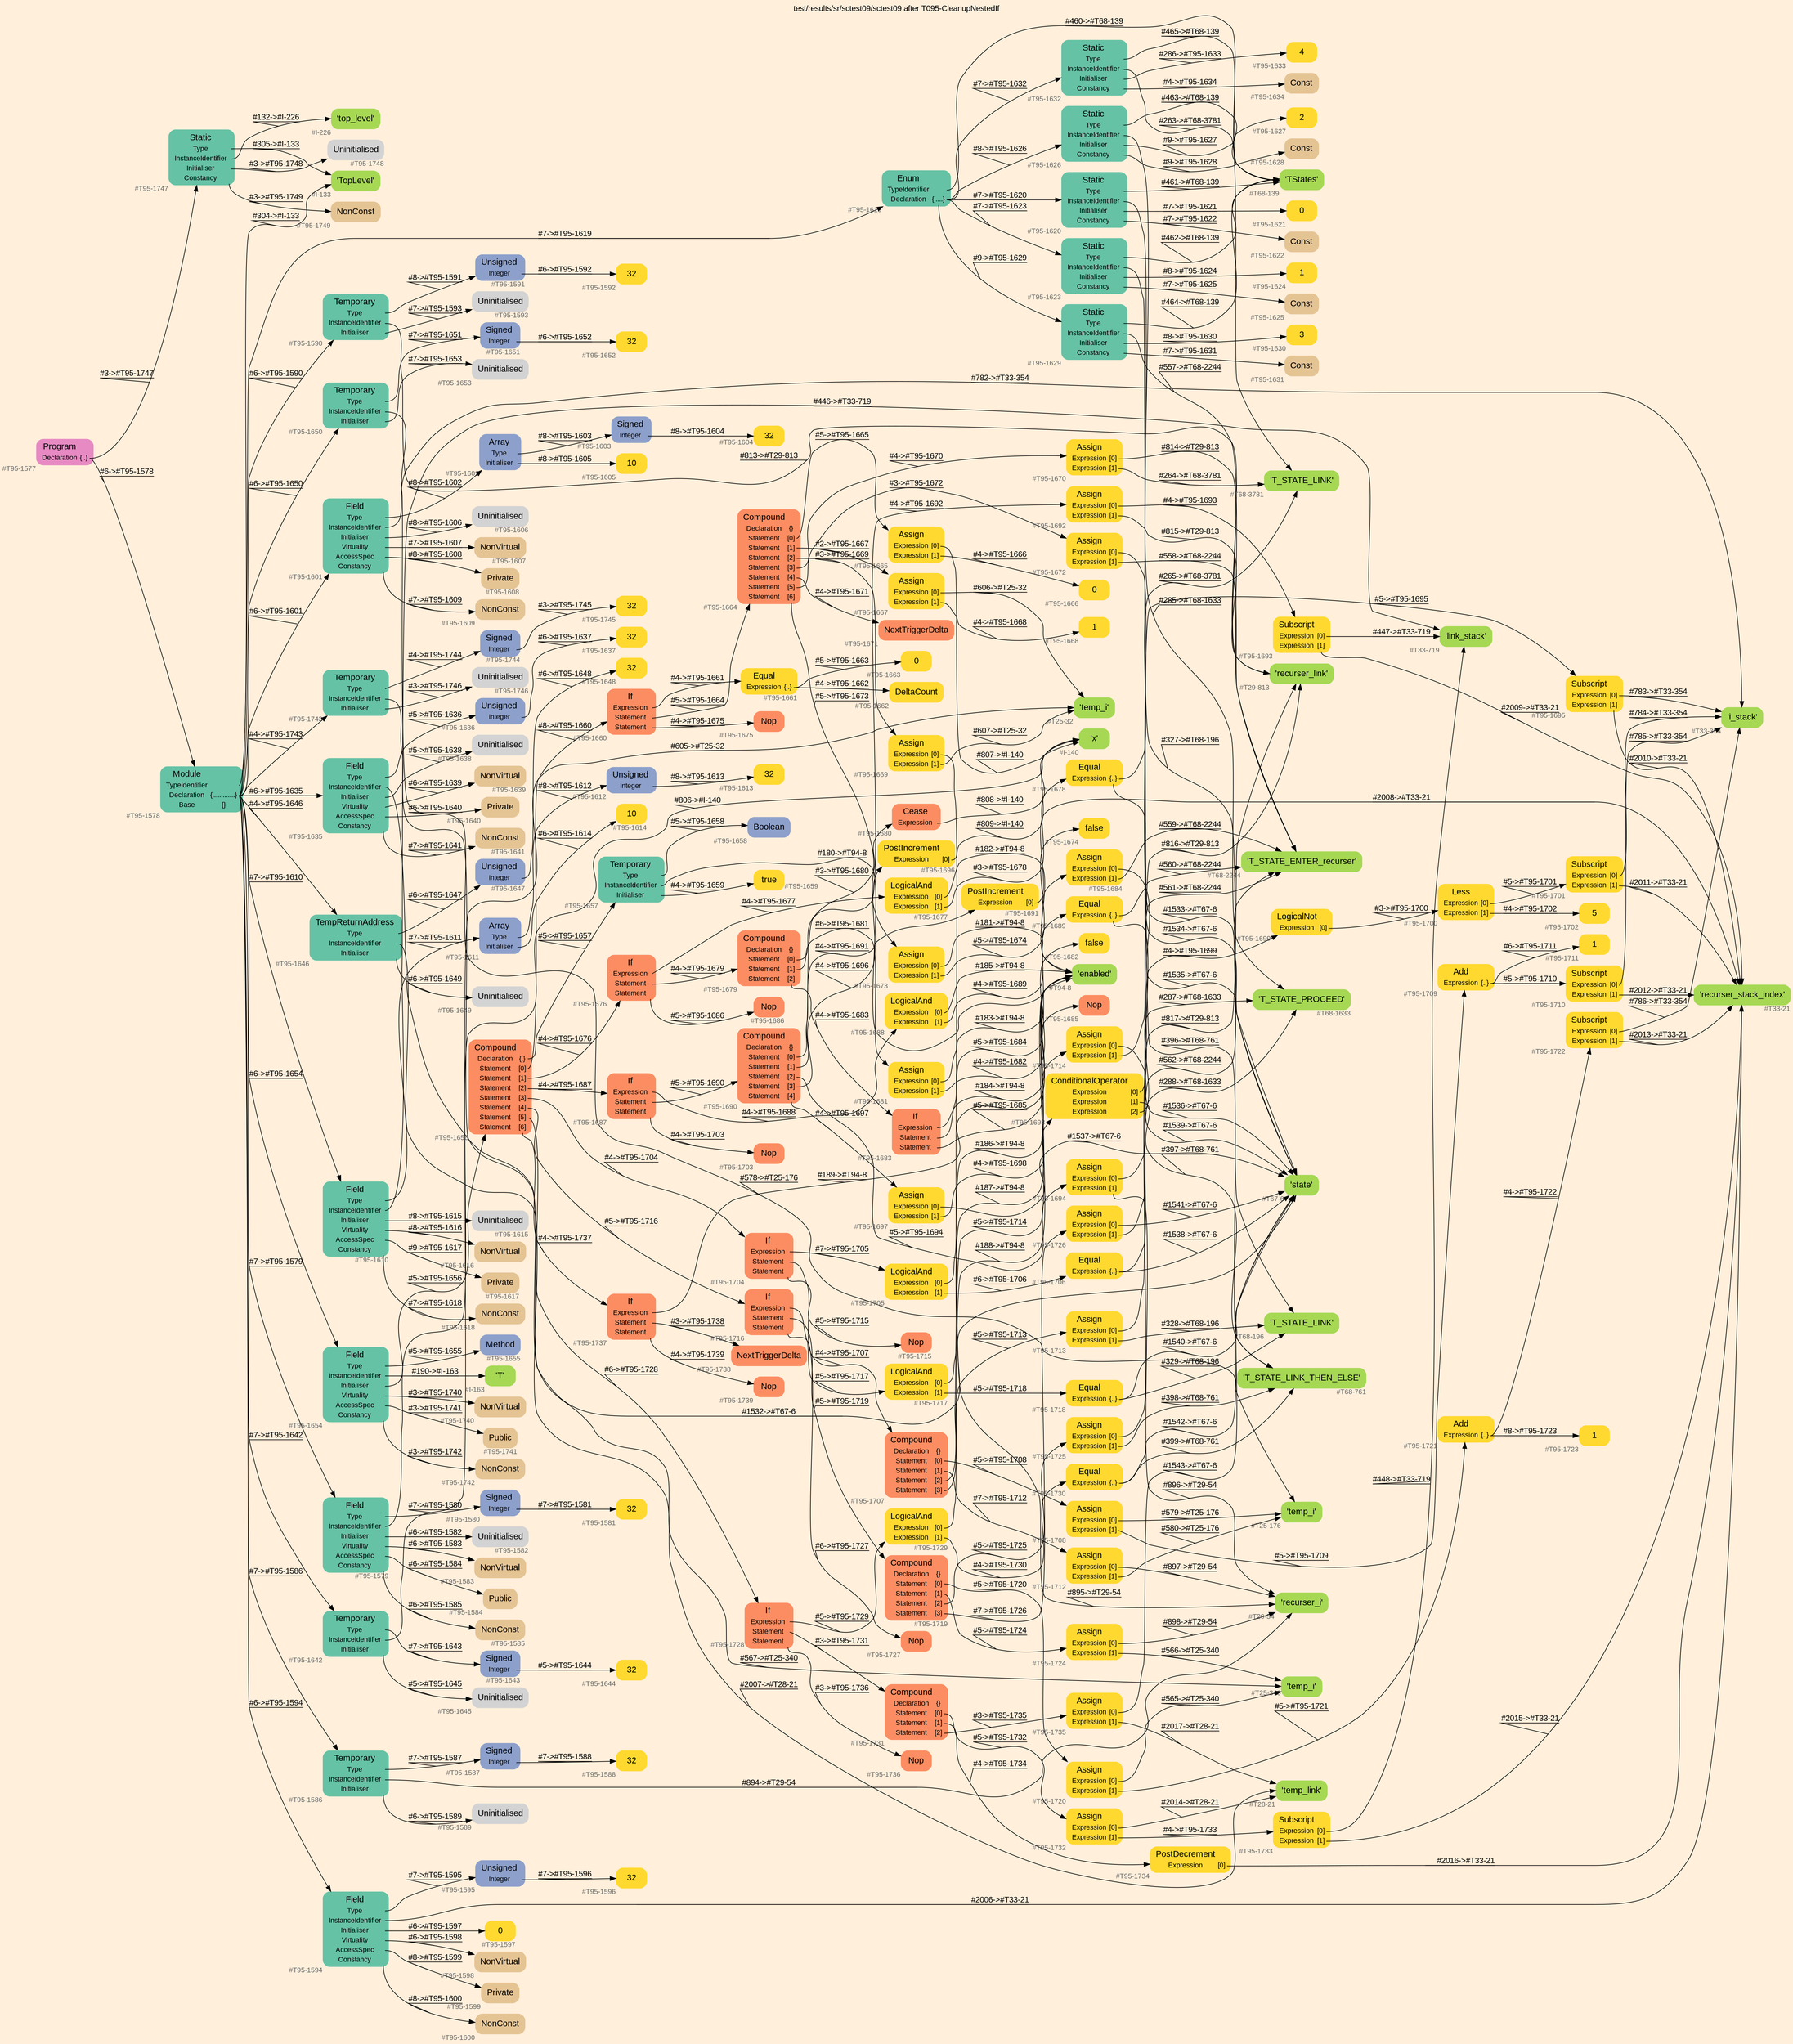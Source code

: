 digraph "test/results/sr/sctest09/sctest09 after T095-CleanupNestedIf" {
label = "test/results/sr/sctest09/sctest09 after T095-CleanupNestedIf"
labelloc = t
graph [
    rankdir = "LR"
    ranksep = 0.3
    bgcolor = antiquewhite1
    color = black
    fontcolor = black
    fontname = "Arial"
];
node [
    fontname = "Arial"
];
edge [
    fontname = "Arial"
];

// -------------------- node figure --------------------
// -------- block #T95-1577 ----------
"#T95-1577" [
    fillcolor = "/set28/4"
    xlabel = "#T95-1577"
    fontsize = "12"
    fontcolor = grey40
    shape = "plaintext"
    label = <<TABLE BORDER="0" CELLBORDER="0" CELLSPACING="0">
     <TR><TD><FONT COLOR="black" POINT-SIZE="15">Program</FONT></TD></TR>
     <TR><TD><FONT COLOR="black" POINT-SIZE="12">Declaration</FONT></TD><TD PORT="port0"><FONT COLOR="black" POINT-SIZE="12">{..}</FONT></TD></TR>
    </TABLE>>
    style = "rounded,filled"
];

// -------- block #T95-1578 ----------
"#T95-1578" [
    fillcolor = "/set28/1"
    xlabel = "#T95-1578"
    fontsize = "12"
    fontcolor = grey40
    shape = "plaintext"
    label = <<TABLE BORDER="0" CELLBORDER="0" CELLSPACING="0">
     <TR><TD><FONT COLOR="black" POINT-SIZE="15">Module</FONT></TD></TR>
     <TR><TD><FONT COLOR="black" POINT-SIZE="12">TypeIdentifier</FONT></TD><TD PORT="port0"></TD></TR>
     <TR><TD><FONT COLOR="black" POINT-SIZE="12">Declaration</FONT></TD><TD PORT="port1"><FONT COLOR="black" POINT-SIZE="12">{.............}</FONT></TD></TR>
     <TR><TD><FONT COLOR="black" POINT-SIZE="12">Base</FONT></TD><TD PORT="port2"><FONT COLOR="black" POINT-SIZE="12">{}</FONT></TD></TR>
    </TABLE>>
    style = "rounded,filled"
];

// -------- block #I-133 ----------
"#I-133" [
    fillcolor = "/set28/5"
    xlabel = "#I-133"
    fontsize = "12"
    fontcolor = grey40
    shape = "plaintext"
    label = <<TABLE BORDER="0" CELLBORDER="0" CELLSPACING="0">
     <TR><TD><FONT COLOR="black" POINT-SIZE="15">'TopLevel'</FONT></TD></TR>
    </TABLE>>
    style = "rounded,filled"
];

// -------- block #T95-1579 ----------
"#T95-1579" [
    fillcolor = "/set28/1"
    xlabel = "#T95-1579"
    fontsize = "12"
    fontcolor = grey40
    shape = "plaintext"
    label = <<TABLE BORDER="0" CELLBORDER="0" CELLSPACING="0">
     <TR><TD><FONT COLOR="black" POINT-SIZE="15">Field</FONT></TD></TR>
     <TR><TD><FONT COLOR="black" POINT-SIZE="12">Type</FONT></TD><TD PORT="port0"></TD></TR>
     <TR><TD><FONT COLOR="black" POINT-SIZE="12">InstanceIdentifier</FONT></TD><TD PORT="port1"></TD></TR>
     <TR><TD><FONT COLOR="black" POINT-SIZE="12">Initialiser</FONT></TD><TD PORT="port2"></TD></TR>
     <TR><TD><FONT COLOR="black" POINT-SIZE="12">Virtuality</FONT></TD><TD PORT="port3"></TD></TR>
     <TR><TD><FONT COLOR="black" POINT-SIZE="12">AccessSpec</FONT></TD><TD PORT="port4"></TD></TR>
     <TR><TD><FONT COLOR="black" POINT-SIZE="12">Constancy</FONT></TD><TD PORT="port5"></TD></TR>
    </TABLE>>
    style = "rounded,filled"
];

// -------- block #T95-1580 ----------
"#T95-1580" [
    fillcolor = "/set28/3"
    xlabel = "#T95-1580"
    fontsize = "12"
    fontcolor = grey40
    shape = "plaintext"
    label = <<TABLE BORDER="0" CELLBORDER="0" CELLSPACING="0">
     <TR><TD><FONT COLOR="black" POINT-SIZE="15">Signed</FONT></TD></TR>
     <TR><TD><FONT COLOR="black" POINT-SIZE="12">Integer</FONT></TD><TD PORT="port0"></TD></TR>
    </TABLE>>
    style = "rounded,filled"
];

// -------- block #T95-1581 ----------
"#T95-1581" [
    fillcolor = "/set28/6"
    xlabel = "#T95-1581"
    fontsize = "12"
    fontcolor = grey40
    shape = "plaintext"
    label = <<TABLE BORDER="0" CELLBORDER="0" CELLSPACING="0">
     <TR><TD><FONT COLOR="black" POINT-SIZE="15">32</FONT></TD></TR>
    </TABLE>>
    style = "rounded,filled"
];

// -------- block #I-140 ----------
"#I-140" [
    fillcolor = "/set28/5"
    xlabel = "#I-140"
    fontsize = "12"
    fontcolor = grey40
    shape = "plaintext"
    label = <<TABLE BORDER="0" CELLBORDER="0" CELLSPACING="0">
     <TR><TD><FONT COLOR="black" POINT-SIZE="15">'x'</FONT></TD></TR>
    </TABLE>>
    style = "rounded,filled"
];

// -------- block #T95-1582 ----------
"#T95-1582" [
    xlabel = "#T95-1582"
    fontsize = "12"
    fontcolor = grey40
    shape = "plaintext"
    label = <<TABLE BORDER="0" CELLBORDER="0" CELLSPACING="0">
     <TR><TD><FONT COLOR="black" POINT-SIZE="15">Uninitialised</FONT></TD></TR>
    </TABLE>>
    style = "rounded,filled"
];

// -------- block #T95-1583 ----------
"#T95-1583" [
    fillcolor = "/set28/7"
    xlabel = "#T95-1583"
    fontsize = "12"
    fontcolor = grey40
    shape = "plaintext"
    label = <<TABLE BORDER="0" CELLBORDER="0" CELLSPACING="0">
     <TR><TD><FONT COLOR="black" POINT-SIZE="15">NonVirtual</FONT></TD></TR>
    </TABLE>>
    style = "rounded,filled"
];

// -------- block #T95-1584 ----------
"#T95-1584" [
    fillcolor = "/set28/7"
    xlabel = "#T95-1584"
    fontsize = "12"
    fontcolor = grey40
    shape = "plaintext"
    label = <<TABLE BORDER="0" CELLBORDER="0" CELLSPACING="0">
     <TR><TD><FONT COLOR="black" POINT-SIZE="15">Public</FONT></TD></TR>
    </TABLE>>
    style = "rounded,filled"
];

// -------- block #T95-1585 ----------
"#T95-1585" [
    fillcolor = "/set28/7"
    xlabel = "#T95-1585"
    fontsize = "12"
    fontcolor = grey40
    shape = "plaintext"
    label = <<TABLE BORDER="0" CELLBORDER="0" CELLSPACING="0">
     <TR><TD><FONT COLOR="black" POINT-SIZE="15">NonConst</FONT></TD></TR>
    </TABLE>>
    style = "rounded,filled"
];

// -------- block #T95-1586 ----------
"#T95-1586" [
    fillcolor = "/set28/1"
    xlabel = "#T95-1586"
    fontsize = "12"
    fontcolor = grey40
    shape = "plaintext"
    label = <<TABLE BORDER="0" CELLBORDER="0" CELLSPACING="0">
     <TR><TD><FONT COLOR="black" POINT-SIZE="15">Temporary</FONT></TD></TR>
     <TR><TD><FONT COLOR="black" POINT-SIZE="12">Type</FONT></TD><TD PORT="port0"></TD></TR>
     <TR><TD><FONT COLOR="black" POINT-SIZE="12">InstanceIdentifier</FONT></TD><TD PORT="port1"></TD></TR>
     <TR><TD><FONT COLOR="black" POINT-SIZE="12">Initialiser</FONT></TD><TD PORT="port2"></TD></TR>
    </TABLE>>
    style = "rounded,filled"
];

// -------- block #T95-1587 ----------
"#T95-1587" [
    fillcolor = "/set28/3"
    xlabel = "#T95-1587"
    fontsize = "12"
    fontcolor = grey40
    shape = "plaintext"
    label = <<TABLE BORDER="0" CELLBORDER="0" CELLSPACING="0">
     <TR><TD><FONT COLOR="black" POINT-SIZE="15">Signed</FONT></TD></TR>
     <TR><TD><FONT COLOR="black" POINT-SIZE="12">Integer</FONT></TD><TD PORT="port0"></TD></TR>
    </TABLE>>
    style = "rounded,filled"
];

// -------- block #T95-1588 ----------
"#T95-1588" [
    fillcolor = "/set28/6"
    xlabel = "#T95-1588"
    fontsize = "12"
    fontcolor = grey40
    shape = "plaintext"
    label = <<TABLE BORDER="0" CELLBORDER="0" CELLSPACING="0">
     <TR><TD><FONT COLOR="black" POINT-SIZE="15">32</FONT></TD></TR>
    </TABLE>>
    style = "rounded,filled"
];

// -------- block #T29-54 ----------
"#T29-54" [
    fillcolor = "/set28/5"
    xlabel = "#T29-54"
    fontsize = "12"
    fontcolor = grey40
    shape = "plaintext"
    label = <<TABLE BORDER="0" CELLBORDER="0" CELLSPACING="0">
     <TR><TD><FONT COLOR="black" POINT-SIZE="15">'recurser_i'</FONT></TD></TR>
    </TABLE>>
    style = "rounded,filled"
];

// -------- block #T95-1589 ----------
"#T95-1589" [
    xlabel = "#T95-1589"
    fontsize = "12"
    fontcolor = grey40
    shape = "plaintext"
    label = <<TABLE BORDER="0" CELLBORDER="0" CELLSPACING="0">
     <TR><TD><FONT COLOR="black" POINT-SIZE="15">Uninitialised</FONT></TD></TR>
    </TABLE>>
    style = "rounded,filled"
];

// -------- block #T95-1590 ----------
"#T95-1590" [
    fillcolor = "/set28/1"
    xlabel = "#T95-1590"
    fontsize = "12"
    fontcolor = grey40
    shape = "plaintext"
    label = <<TABLE BORDER="0" CELLBORDER="0" CELLSPACING="0">
     <TR><TD><FONT COLOR="black" POINT-SIZE="15">Temporary</FONT></TD></TR>
     <TR><TD><FONT COLOR="black" POINT-SIZE="12">Type</FONT></TD><TD PORT="port0"></TD></TR>
     <TR><TD><FONT COLOR="black" POINT-SIZE="12">InstanceIdentifier</FONT></TD><TD PORT="port1"></TD></TR>
     <TR><TD><FONT COLOR="black" POINT-SIZE="12">Initialiser</FONT></TD><TD PORT="port2"></TD></TR>
    </TABLE>>
    style = "rounded,filled"
];

// -------- block #T95-1591 ----------
"#T95-1591" [
    fillcolor = "/set28/3"
    xlabel = "#T95-1591"
    fontsize = "12"
    fontcolor = grey40
    shape = "plaintext"
    label = <<TABLE BORDER="0" CELLBORDER="0" CELLSPACING="0">
     <TR><TD><FONT COLOR="black" POINT-SIZE="15">Unsigned</FONT></TD></TR>
     <TR><TD><FONT COLOR="black" POINT-SIZE="12">Integer</FONT></TD><TD PORT="port0"></TD></TR>
    </TABLE>>
    style = "rounded,filled"
];

// -------- block #T95-1592 ----------
"#T95-1592" [
    fillcolor = "/set28/6"
    xlabel = "#T95-1592"
    fontsize = "12"
    fontcolor = grey40
    shape = "plaintext"
    label = <<TABLE BORDER="0" CELLBORDER="0" CELLSPACING="0">
     <TR><TD><FONT COLOR="black" POINT-SIZE="15">32</FONT></TD></TR>
    </TABLE>>
    style = "rounded,filled"
];

// -------- block #T29-813 ----------
"#T29-813" [
    fillcolor = "/set28/5"
    xlabel = "#T29-813"
    fontsize = "12"
    fontcolor = grey40
    shape = "plaintext"
    label = <<TABLE BORDER="0" CELLBORDER="0" CELLSPACING="0">
     <TR><TD><FONT COLOR="black" POINT-SIZE="15">'recurser_link'</FONT></TD></TR>
    </TABLE>>
    style = "rounded,filled"
];

// -------- block #T95-1593 ----------
"#T95-1593" [
    xlabel = "#T95-1593"
    fontsize = "12"
    fontcolor = grey40
    shape = "plaintext"
    label = <<TABLE BORDER="0" CELLBORDER="0" CELLSPACING="0">
     <TR><TD><FONT COLOR="black" POINT-SIZE="15">Uninitialised</FONT></TD></TR>
    </TABLE>>
    style = "rounded,filled"
];

// -------- block #T95-1594 ----------
"#T95-1594" [
    fillcolor = "/set28/1"
    xlabel = "#T95-1594"
    fontsize = "12"
    fontcolor = grey40
    shape = "plaintext"
    label = <<TABLE BORDER="0" CELLBORDER="0" CELLSPACING="0">
     <TR><TD><FONT COLOR="black" POINT-SIZE="15">Field</FONT></TD></TR>
     <TR><TD><FONT COLOR="black" POINT-SIZE="12">Type</FONT></TD><TD PORT="port0"></TD></TR>
     <TR><TD><FONT COLOR="black" POINT-SIZE="12">InstanceIdentifier</FONT></TD><TD PORT="port1"></TD></TR>
     <TR><TD><FONT COLOR="black" POINT-SIZE="12">Initialiser</FONT></TD><TD PORT="port2"></TD></TR>
     <TR><TD><FONT COLOR="black" POINT-SIZE="12">Virtuality</FONT></TD><TD PORT="port3"></TD></TR>
     <TR><TD><FONT COLOR="black" POINT-SIZE="12">AccessSpec</FONT></TD><TD PORT="port4"></TD></TR>
     <TR><TD><FONT COLOR="black" POINT-SIZE="12">Constancy</FONT></TD><TD PORT="port5"></TD></TR>
    </TABLE>>
    style = "rounded,filled"
];

// -------- block #T95-1595 ----------
"#T95-1595" [
    fillcolor = "/set28/3"
    xlabel = "#T95-1595"
    fontsize = "12"
    fontcolor = grey40
    shape = "plaintext"
    label = <<TABLE BORDER="0" CELLBORDER="0" CELLSPACING="0">
     <TR><TD><FONT COLOR="black" POINT-SIZE="15">Unsigned</FONT></TD></TR>
     <TR><TD><FONT COLOR="black" POINT-SIZE="12">Integer</FONT></TD><TD PORT="port0"></TD></TR>
    </TABLE>>
    style = "rounded,filled"
];

// -------- block #T95-1596 ----------
"#T95-1596" [
    fillcolor = "/set28/6"
    xlabel = "#T95-1596"
    fontsize = "12"
    fontcolor = grey40
    shape = "plaintext"
    label = <<TABLE BORDER="0" CELLBORDER="0" CELLSPACING="0">
     <TR><TD><FONT COLOR="black" POINT-SIZE="15">32</FONT></TD></TR>
    </TABLE>>
    style = "rounded,filled"
];

// -------- block #T33-21 ----------
"#T33-21" [
    fillcolor = "/set28/5"
    xlabel = "#T33-21"
    fontsize = "12"
    fontcolor = grey40
    shape = "plaintext"
    label = <<TABLE BORDER="0" CELLBORDER="0" CELLSPACING="0">
     <TR><TD><FONT COLOR="black" POINT-SIZE="15">'recurser_stack_index'</FONT></TD></TR>
    </TABLE>>
    style = "rounded,filled"
];

// -------- block #T95-1597 ----------
"#T95-1597" [
    fillcolor = "/set28/6"
    xlabel = "#T95-1597"
    fontsize = "12"
    fontcolor = grey40
    shape = "plaintext"
    label = <<TABLE BORDER="0" CELLBORDER="0" CELLSPACING="0">
     <TR><TD><FONT COLOR="black" POINT-SIZE="15">0</FONT></TD></TR>
    </TABLE>>
    style = "rounded,filled"
];

// -------- block #T95-1598 ----------
"#T95-1598" [
    fillcolor = "/set28/7"
    xlabel = "#T95-1598"
    fontsize = "12"
    fontcolor = grey40
    shape = "plaintext"
    label = <<TABLE BORDER="0" CELLBORDER="0" CELLSPACING="0">
     <TR><TD><FONT COLOR="black" POINT-SIZE="15">NonVirtual</FONT></TD></TR>
    </TABLE>>
    style = "rounded,filled"
];

// -------- block #T95-1599 ----------
"#T95-1599" [
    fillcolor = "/set28/7"
    xlabel = "#T95-1599"
    fontsize = "12"
    fontcolor = grey40
    shape = "plaintext"
    label = <<TABLE BORDER="0" CELLBORDER="0" CELLSPACING="0">
     <TR><TD><FONT COLOR="black" POINT-SIZE="15">Private</FONT></TD></TR>
    </TABLE>>
    style = "rounded,filled"
];

// -------- block #T95-1600 ----------
"#T95-1600" [
    fillcolor = "/set28/7"
    xlabel = "#T95-1600"
    fontsize = "12"
    fontcolor = grey40
    shape = "plaintext"
    label = <<TABLE BORDER="0" CELLBORDER="0" CELLSPACING="0">
     <TR><TD><FONT COLOR="black" POINT-SIZE="15">NonConst</FONT></TD></TR>
    </TABLE>>
    style = "rounded,filled"
];

// -------- block #T95-1601 ----------
"#T95-1601" [
    fillcolor = "/set28/1"
    xlabel = "#T95-1601"
    fontsize = "12"
    fontcolor = grey40
    shape = "plaintext"
    label = <<TABLE BORDER="0" CELLBORDER="0" CELLSPACING="0">
     <TR><TD><FONT COLOR="black" POINT-SIZE="15">Field</FONT></TD></TR>
     <TR><TD><FONT COLOR="black" POINT-SIZE="12">Type</FONT></TD><TD PORT="port0"></TD></TR>
     <TR><TD><FONT COLOR="black" POINT-SIZE="12">InstanceIdentifier</FONT></TD><TD PORT="port1"></TD></TR>
     <TR><TD><FONT COLOR="black" POINT-SIZE="12">Initialiser</FONT></TD><TD PORT="port2"></TD></TR>
     <TR><TD><FONT COLOR="black" POINT-SIZE="12">Virtuality</FONT></TD><TD PORT="port3"></TD></TR>
     <TR><TD><FONT COLOR="black" POINT-SIZE="12">AccessSpec</FONT></TD><TD PORT="port4"></TD></TR>
     <TR><TD><FONT COLOR="black" POINT-SIZE="12">Constancy</FONT></TD><TD PORT="port5"></TD></TR>
    </TABLE>>
    style = "rounded,filled"
];

// -------- block #T95-1602 ----------
"#T95-1602" [
    fillcolor = "/set28/3"
    xlabel = "#T95-1602"
    fontsize = "12"
    fontcolor = grey40
    shape = "plaintext"
    label = <<TABLE BORDER="0" CELLBORDER="0" CELLSPACING="0">
     <TR><TD><FONT COLOR="black" POINT-SIZE="15">Array</FONT></TD></TR>
     <TR><TD><FONT COLOR="black" POINT-SIZE="12">Type</FONT></TD><TD PORT="port0"></TD></TR>
     <TR><TD><FONT COLOR="black" POINT-SIZE="12">Initialiser</FONT></TD><TD PORT="port1"></TD></TR>
    </TABLE>>
    style = "rounded,filled"
];

// -------- block #T95-1603 ----------
"#T95-1603" [
    fillcolor = "/set28/3"
    xlabel = "#T95-1603"
    fontsize = "12"
    fontcolor = grey40
    shape = "plaintext"
    label = <<TABLE BORDER="0" CELLBORDER="0" CELLSPACING="0">
     <TR><TD><FONT COLOR="black" POINT-SIZE="15">Signed</FONT></TD></TR>
     <TR><TD><FONT COLOR="black" POINT-SIZE="12">Integer</FONT></TD><TD PORT="port0"></TD></TR>
    </TABLE>>
    style = "rounded,filled"
];

// -------- block #T95-1604 ----------
"#T95-1604" [
    fillcolor = "/set28/6"
    xlabel = "#T95-1604"
    fontsize = "12"
    fontcolor = grey40
    shape = "plaintext"
    label = <<TABLE BORDER="0" CELLBORDER="0" CELLSPACING="0">
     <TR><TD><FONT COLOR="black" POINT-SIZE="15">32</FONT></TD></TR>
    </TABLE>>
    style = "rounded,filled"
];

// -------- block #T95-1605 ----------
"#T95-1605" [
    fillcolor = "/set28/6"
    xlabel = "#T95-1605"
    fontsize = "12"
    fontcolor = grey40
    shape = "plaintext"
    label = <<TABLE BORDER="0" CELLBORDER="0" CELLSPACING="0">
     <TR><TD><FONT COLOR="black" POINT-SIZE="15">10</FONT></TD></TR>
    </TABLE>>
    style = "rounded,filled"
];

// -------- block #T33-354 ----------
"#T33-354" [
    fillcolor = "/set28/5"
    xlabel = "#T33-354"
    fontsize = "12"
    fontcolor = grey40
    shape = "plaintext"
    label = <<TABLE BORDER="0" CELLBORDER="0" CELLSPACING="0">
     <TR><TD><FONT COLOR="black" POINT-SIZE="15">'i_stack'</FONT></TD></TR>
    </TABLE>>
    style = "rounded,filled"
];

// -------- block #T95-1606 ----------
"#T95-1606" [
    xlabel = "#T95-1606"
    fontsize = "12"
    fontcolor = grey40
    shape = "plaintext"
    label = <<TABLE BORDER="0" CELLBORDER="0" CELLSPACING="0">
     <TR><TD><FONT COLOR="black" POINT-SIZE="15">Uninitialised</FONT></TD></TR>
    </TABLE>>
    style = "rounded,filled"
];

// -------- block #T95-1607 ----------
"#T95-1607" [
    fillcolor = "/set28/7"
    xlabel = "#T95-1607"
    fontsize = "12"
    fontcolor = grey40
    shape = "plaintext"
    label = <<TABLE BORDER="0" CELLBORDER="0" CELLSPACING="0">
     <TR><TD><FONT COLOR="black" POINT-SIZE="15">NonVirtual</FONT></TD></TR>
    </TABLE>>
    style = "rounded,filled"
];

// -------- block #T95-1608 ----------
"#T95-1608" [
    fillcolor = "/set28/7"
    xlabel = "#T95-1608"
    fontsize = "12"
    fontcolor = grey40
    shape = "plaintext"
    label = <<TABLE BORDER="0" CELLBORDER="0" CELLSPACING="0">
     <TR><TD><FONT COLOR="black" POINT-SIZE="15">Private</FONT></TD></TR>
    </TABLE>>
    style = "rounded,filled"
];

// -------- block #T95-1609 ----------
"#T95-1609" [
    fillcolor = "/set28/7"
    xlabel = "#T95-1609"
    fontsize = "12"
    fontcolor = grey40
    shape = "plaintext"
    label = <<TABLE BORDER="0" CELLBORDER="0" CELLSPACING="0">
     <TR><TD><FONT COLOR="black" POINT-SIZE="15">NonConst</FONT></TD></TR>
    </TABLE>>
    style = "rounded,filled"
];

// -------- block #T95-1610 ----------
"#T95-1610" [
    fillcolor = "/set28/1"
    xlabel = "#T95-1610"
    fontsize = "12"
    fontcolor = grey40
    shape = "plaintext"
    label = <<TABLE BORDER="0" CELLBORDER="0" CELLSPACING="0">
     <TR><TD><FONT COLOR="black" POINT-SIZE="15">Field</FONT></TD></TR>
     <TR><TD><FONT COLOR="black" POINT-SIZE="12">Type</FONT></TD><TD PORT="port0"></TD></TR>
     <TR><TD><FONT COLOR="black" POINT-SIZE="12">InstanceIdentifier</FONT></TD><TD PORT="port1"></TD></TR>
     <TR><TD><FONT COLOR="black" POINT-SIZE="12">Initialiser</FONT></TD><TD PORT="port2"></TD></TR>
     <TR><TD><FONT COLOR="black" POINT-SIZE="12">Virtuality</FONT></TD><TD PORT="port3"></TD></TR>
     <TR><TD><FONT COLOR="black" POINT-SIZE="12">AccessSpec</FONT></TD><TD PORT="port4"></TD></TR>
     <TR><TD><FONT COLOR="black" POINT-SIZE="12">Constancy</FONT></TD><TD PORT="port5"></TD></TR>
    </TABLE>>
    style = "rounded,filled"
];

// -------- block #T95-1611 ----------
"#T95-1611" [
    fillcolor = "/set28/3"
    xlabel = "#T95-1611"
    fontsize = "12"
    fontcolor = grey40
    shape = "plaintext"
    label = <<TABLE BORDER="0" CELLBORDER="0" CELLSPACING="0">
     <TR><TD><FONT COLOR="black" POINT-SIZE="15">Array</FONT></TD></TR>
     <TR><TD><FONT COLOR="black" POINT-SIZE="12">Type</FONT></TD><TD PORT="port0"></TD></TR>
     <TR><TD><FONT COLOR="black" POINT-SIZE="12">Initialiser</FONT></TD><TD PORT="port1"></TD></TR>
    </TABLE>>
    style = "rounded,filled"
];

// -------- block #T95-1612 ----------
"#T95-1612" [
    fillcolor = "/set28/3"
    xlabel = "#T95-1612"
    fontsize = "12"
    fontcolor = grey40
    shape = "plaintext"
    label = <<TABLE BORDER="0" CELLBORDER="0" CELLSPACING="0">
     <TR><TD><FONT COLOR="black" POINT-SIZE="15">Unsigned</FONT></TD></TR>
     <TR><TD><FONT COLOR="black" POINT-SIZE="12">Integer</FONT></TD><TD PORT="port0"></TD></TR>
    </TABLE>>
    style = "rounded,filled"
];

// -------- block #T95-1613 ----------
"#T95-1613" [
    fillcolor = "/set28/6"
    xlabel = "#T95-1613"
    fontsize = "12"
    fontcolor = grey40
    shape = "plaintext"
    label = <<TABLE BORDER="0" CELLBORDER="0" CELLSPACING="0">
     <TR><TD><FONT COLOR="black" POINT-SIZE="15">32</FONT></TD></TR>
    </TABLE>>
    style = "rounded,filled"
];

// -------- block #T95-1614 ----------
"#T95-1614" [
    fillcolor = "/set28/6"
    xlabel = "#T95-1614"
    fontsize = "12"
    fontcolor = grey40
    shape = "plaintext"
    label = <<TABLE BORDER="0" CELLBORDER="0" CELLSPACING="0">
     <TR><TD><FONT COLOR="black" POINT-SIZE="15">10</FONT></TD></TR>
    </TABLE>>
    style = "rounded,filled"
];

// -------- block #T33-719 ----------
"#T33-719" [
    fillcolor = "/set28/5"
    xlabel = "#T33-719"
    fontsize = "12"
    fontcolor = grey40
    shape = "plaintext"
    label = <<TABLE BORDER="0" CELLBORDER="0" CELLSPACING="0">
     <TR><TD><FONT COLOR="black" POINT-SIZE="15">'link_stack'</FONT></TD></TR>
    </TABLE>>
    style = "rounded,filled"
];

// -------- block #T95-1615 ----------
"#T95-1615" [
    xlabel = "#T95-1615"
    fontsize = "12"
    fontcolor = grey40
    shape = "plaintext"
    label = <<TABLE BORDER="0" CELLBORDER="0" CELLSPACING="0">
     <TR><TD><FONT COLOR="black" POINT-SIZE="15">Uninitialised</FONT></TD></TR>
    </TABLE>>
    style = "rounded,filled"
];

// -------- block #T95-1616 ----------
"#T95-1616" [
    fillcolor = "/set28/7"
    xlabel = "#T95-1616"
    fontsize = "12"
    fontcolor = grey40
    shape = "plaintext"
    label = <<TABLE BORDER="0" CELLBORDER="0" CELLSPACING="0">
     <TR><TD><FONT COLOR="black" POINT-SIZE="15">NonVirtual</FONT></TD></TR>
    </TABLE>>
    style = "rounded,filled"
];

// -------- block #T95-1617 ----------
"#T95-1617" [
    fillcolor = "/set28/7"
    xlabel = "#T95-1617"
    fontsize = "12"
    fontcolor = grey40
    shape = "plaintext"
    label = <<TABLE BORDER="0" CELLBORDER="0" CELLSPACING="0">
     <TR><TD><FONT COLOR="black" POINT-SIZE="15">Private</FONT></TD></TR>
    </TABLE>>
    style = "rounded,filled"
];

// -------- block #T95-1618 ----------
"#T95-1618" [
    fillcolor = "/set28/7"
    xlabel = "#T95-1618"
    fontsize = "12"
    fontcolor = grey40
    shape = "plaintext"
    label = <<TABLE BORDER="0" CELLBORDER="0" CELLSPACING="0">
     <TR><TD><FONT COLOR="black" POINT-SIZE="15">NonConst</FONT></TD></TR>
    </TABLE>>
    style = "rounded,filled"
];

// -------- block #T95-1619 ----------
"#T95-1619" [
    fillcolor = "/set28/1"
    xlabel = "#T95-1619"
    fontsize = "12"
    fontcolor = grey40
    shape = "plaintext"
    label = <<TABLE BORDER="0" CELLBORDER="0" CELLSPACING="0">
     <TR><TD><FONT COLOR="black" POINT-SIZE="15">Enum</FONT></TD></TR>
     <TR><TD><FONT COLOR="black" POINT-SIZE="12">TypeIdentifier</FONT></TD><TD PORT="port0"></TD></TR>
     <TR><TD><FONT COLOR="black" POINT-SIZE="12">Declaration</FONT></TD><TD PORT="port1"><FONT COLOR="black" POINT-SIZE="12">{.....}</FONT></TD></TR>
    </TABLE>>
    style = "rounded,filled"
];

// -------- block #T68-139 ----------
"#T68-139" [
    fillcolor = "/set28/5"
    xlabel = "#T68-139"
    fontsize = "12"
    fontcolor = grey40
    shape = "plaintext"
    label = <<TABLE BORDER="0" CELLBORDER="0" CELLSPACING="0">
     <TR><TD><FONT COLOR="black" POINT-SIZE="15">'TStates'</FONT></TD></TR>
    </TABLE>>
    style = "rounded,filled"
];

// -------- block #T95-1620 ----------
"#T95-1620" [
    fillcolor = "/set28/1"
    xlabel = "#T95-1620"
    fontsize = "12"
    fontcolor = grey40
    shape = "plaintext"
    label = <<TABLE BORDER="0" CELLBORDER="0" CELLSPACING="0">
     <TR><TD><FONT COLOR="black" POINT-SIZE="15">Static</FONT></TD></TR>
     <TR><TD><FONT COLOR="black" POINT-SIZE="12">Type</FONT></TD><TD PORT="port0"></TD></TR>
     <TR><TD><FONT COLOR="black" POINT-SIZE="12">InstanceIdentifier</FONT></TD><TD PORT="port1"></TD></TR>
     <TR><TD><FONT COLOR="black" POINT-SIZE="12">Initialiser</FONT></TD><TD PORT="port2"></TD></TR>
     <TR><TD><FONT COLOR="black" POINT-SIZE="12">Constancy</FONT></TD><TD PORT="port3"></TD></TR>
    </TABLE>>
    style = "rounded,filled"
];

// -------- block #T68-196 ----------
"#T68-196" [
    fillcolor = "/set28/5"
    xlabel = "#T68-196"
    fontsize = "12"
    fontcolor = grey40
    shape = "plaintext"
    label = <<TABLE BORDER="0" CELLBORDER="0" CELLSPACING="0">
     <TR><TD><FONT COLOR="black" POINT-SIZE="15">'T_STATE_LINK'</FONT></TD></TR>
    </TABLE>>
    style = "rounded,filled"
];

// -------- block #T95-1621 ----------
"#T95-1621" [
    fillcolor = "/set28/6"
    xlabel = "#T95-1621"
    fontsize = "12"
    fontcolor = grey40
    shape = "plaintext"
    label = <<TABLE BORDER="0" CELLBORDER="0" CELLSPACING="0">
     <TR><TD><FONT COLOR="black" POINT-SIZE="15">0</FONT></TD></TR>
    </TABLE>>
    style = "rounded,filled"
];

// -------- block #T95-1622 ----------
"#T95-1622" [
    fillcolor = "/set28/7"
    xlabel = "#T95-1622"
    fontsize = "12"
    fontcolor = grey40
    shape = "plaintext"
    label = <<TABLE BORDER="0" CELLBORDER="0" CELLSPACING="0">
     <TR><TD><FONT COLOR="black" POINT-SIZE="15">Const</FONT></TD></TR>
    </TABLE>>
    style = "rounded,filled"
];

// -------- block #T95-1623 ----------
"#T95-1623" [
    fillcolor = "/set28/1"
    xlabel = "#T95-1623"
    fontsize = "12"
    fontcolor = grey40
    shape = "plaintext"
    label = <<TABLE BORDER="0" CELLBORDER="0" CELLSPACING="0">
     <TR><TD><FONT COLOR="black" POINT-SIZE="15">Static</FONT></TD></TR>
     <TR><TD><FONT COLOR="black" POINT-SIZE="12">Type</FONT></TD><TD PORT="port0"></TD></TR>
     <TR><TD><FONT COLOR="black" POINT-SIZE="12">InstanceIdentifier</FONT></TD><TD PORT="port1"></TD></TR>
     <TR><TD><FONT COLOR="black" POINT-SIZE="12">Initialiser</FONT></TD><TD PORT="port2"></TD></TR>
     <TR><TD><FONT COLOR="black" POINT-SIZE="12">Constancy</FONT></TD><TD PORT="port3"></TD></TR>
    </TABLE>>
    style = "rounded,filled"
];

// -------- block #T68-761 ----------
"#T68-761" [
    fillcolor = "/set28/5"
    xlabel = "#T68-761"
    fontsize = "12"
    fontcolor = grey40
    shape = "plaintext"
    label = <<TABLE BORDER="0" CELLBORDER="0" CELLSPACING="0">
     <TR><TD><FONT COLOR="black" POINT-SIZE="15">'T_STATE_LINK_THEN_ELSE'</FONT></TD></TR>
    </TABLE>>
    style = "rounded,filled"
];

// -------- block #T95-1624 ----------
"#T95-1624" [
    fillcolor = "/set28/6"
    xlabel = "#T95-1624"
    fontsize = "12"
    fontcolor = grey40
    shape = "plaintext"
    label = <<TABLE BORDER="0" CELLBORDER="0" CELLSPACING="0">
     <TR><TD><FONT COLOR="black" POINT-SIZE="15">1</FONT></TD></TR>
    </TABLE>>
    style = "rounded,filled"
];

// -------- block #T95-1625 ----------
"#T95-1625" [
    fillcolor = "/set28/7"
    xlabel = "#T95-1625"
    fontsize = "12"
    fontcolor = grey40
    shape = "plaintext"
    label = <<TABLE BORDER="0" CELLBORDER="0" CELLSPACING="0">
     <TR><TD><FONT COLOR="black" POINT-SIZE="15">Const</FONT></TD></TR>
    </TABLE>>
    style = "rounded,filled"
];

// -------- block #T95-1626 ----------
"#T95-1626" [
    fillcolor = "/set28/1"
    xlabel = "#T95-1626"
    fontsize = "12"
    fontcolor = grey40
    shape = "plaintext"
    label = <<TABLE BORDER="0" CELLBORDER="0" CELLSPACING="0">
     <TR><TD><FONT COLOR="black" POINT-SIZE="15">Static</FONT></TD></TR>
     <TR><TD><FONT COLOR="black" POINT-SIZE="12">Type</FONT></TD><TD PORT="port0"></TD></TR>
     <TR><TD><FONT COLOR="black" POINT-SIZE="12">InstanceIdentifier</FONT></TD><TD PORT="port1"></TD></TR>
     <TR><TD><FONT COLOR="black" POINT-SIZE="12">Initialiser</FONT></TD><TD PORT="port2"></TD></TR>
     <TR><TD><FONT COLOR="black" POINT-SIZE="12">Constancy</FONT></TD><TD PORT="port3"></TD></TR>
    </TABLE>>
    style = "rounded,filled"
];

// -------- block #T68-1633 ----------
"#T68-1633" [
    fillcolor = "/set28/5"
    xlabel = "#T68-1633"
    fontsize = "12"
    fontcolor = grey40
    shape = "plaintext"
    label = <<TABLE BORDER="0" CELLBORDER="0" CELLSPACING="0">
     <TR><TD><FONT COLOR="black" POINT-SIZE="15">'T_STATE_PROCEED'</FONT></TD></TR>
    </TABLE>>
    style = "rounded,filled"
];

// -------- block #T95-1627 ----------
"#T95-1627" [
    fillcolor = "/set28/6"
    xlabel = "#T95-1627"
    fontsize = "12"
    fontcolor = grey40
    shape = "plaintext"
    label = <<TABLE BORDER="0" CELLBORDER="0" CELLSPACING="0">
     <TR><TD><FONT COLOR="black" POINT-SIZE="15">2</FONT></TD></TR>
    </TABLE>>
    style = "rounded,filled"
];

// -------- block #T95-1628 ----------
"#T95-1628" [
    fillcolor = "/set28/7"
    xlabel = "#T95-1628"
    fontsize = "12"
    fontcolor = grey40
    shape = "plaintext"
    label = <<TABLE BORDER="0" CELLBORDER="0" CELLSPACING="0">
     <TR><TD><FONT COLOR="black" POINT-SIZE="15">Const</FONT></TD></TR>
    </TABLE>>
    style = "rounded,filled"
];

// -------- block #T95-1629 ----------
"#T95-1629" [
    fillcolor = "/set28/1"
    xlabel = "#T95-1629"
    fontsize = "12"
    fontcolor = grey40
    shape = "plaintext"
    label = <<TABLE BORDER="0" CELLBORDER="0" CELLSPACING="0">
     <TR><TD><FONT COLOR="black" POINT-SIZE="15">Static</FONT></TD></TR>
     <TR><TD><FONT COLOR="black" POINT-SIZE="12">Type</FONT></TD><TD PORT="port0"></TD></TR>
     <TR><TD><FONT COLOR="black" POINT-SIZE="12">InstanceIdentifier</FONT></TD><TD PORT="port1"></TD></TR>
     <TR><TD><FONT COLOR="black" POINT-SIZE="12">Initialiser</FONT></TD><TD PORT="port2"></TD></TR>
     <TR><TD><FONT COLOR="black" POINT-SIZE="12">Constancy</FONT></TD><TD PORT="port3"></TD></TR>
    </TABLE>>
    style = "rounded,filled"
];

// -------- block #T68-2244 ----------
"#T68-2244" [
    fillcolor = "/set28/5"
    xlabel = "#T68-2244"
    fontsize = "12"
    fontcolor = grey40
    shape = "plaintext"
    label = <<TABLE BORDER="0" CELLBORDER="0" CELLSPACING="0">
     <TR><TD><FONT COLOR="black" POINT-SIZE="15">'T_STATE_ENTER_recurser'</FONT></TD></TR>
    </TABLE>>
    style = "rounded,filled"
];

// -------- block #T95-1630 ----------
"#T95-1630" [
    fillcolor = "/set28/6"
    xlabel = "#T95-1630"
    fontsize = "12"
    fontcolor = grey40
    shape = "plaintext"
    label = <<TABLE BORDER="0" CELLBORDER="0" CELLSPACING="0">
     <TR><TD><FONT COLOR="black" POINT-SIZE="15">3</FONT></TD></TR>
    </TABLE>>
    style = "rounded,filled"
];

// -------- block #T95-1631 ----------
"#T95-1631" [
    fillcolor = "/set28/7"
    xlabel = "#T95-1631"
    fontsize = "12"
    fontcolor = grey40
    shape = "plaintext"
    label = <<TABLE BORDER="0" CELLBORDER="0" CELLSPACING="0">
     <TR><TD><FONT COLOR="black" POINT-SIZE="15">Const</FONT></TD></TR>
    </TABLE>>
    style = "rounded,filled"
];

// -------- block #T95-1632 ----------
"#T95-1632" [
    fillcolor = "/set28/1"
    xlabel = "#T95-1632"
    fontsize = "12"
    fontcolor = grey40
    shape = "plaintext"
    label = <<TABLE BORDER="0" CELLBORDER="0" CELLSPACING="0">
     <TR><TD><FONT COLOR="black" POINT-SIZE="15">Static</FONT></TD></TR>
     <TR><TD><FONT COLOR="black" POINT-SIZE="12">Type</FONT></TD><TD PORT="port0"></TD></TR>
     <TR><TD><FONT COLOR="black" POINT-SIZE="12">InstanceIdentifier</FONT></TD><TD PORT="port1"></TD></TR>
     <TR><TD><FONT COLOR="black" POINT-SIZE="12">Initialiser</FONT></TD><TD PORT="port2"></TD></TR>
     <TR><TD><FONT COLOR="black" POINT-SIZE="12">Constancy</FONT></TD><TD PORT="port3"></TD></TR>
    </TABLE>>
    style = "rounded,filled"
];

// -------- block #T68-3781 ----------
"#T68-3781" [
    fillcolor = "/set28/5"
    xlabel = "#T68-3781"
    fontsize = "12"
    fontcolor = grey40
    shape = "plaintext"
    label = <<TABLE BORDER="0" CELLBORDER="0" CELLSPACING="0">
     <TR><TD><FONT COLOR="black" POINT-SIZE="15">'T_STATE_LINK'</FONT></TD></TR>
    </TABLE>>
    style = "rounded,filled"
];

// -------- block #T95-1633 ----------
"#T95-1633" [
    fillcolor = "/set28/6"
    xlabel = "#T95-1633"
    fontsize = "12"
    fontcolor = grey40
    shape = "plaintext"
    label = <<TABLE BORDER="0" CELLBORDER="0" CELLSPACING="0">
     <TR><TD><FONT COLOR="black" POINT-SIZE="15">4</FONT></TD></TR>
    </TABLE>>
    style = "rounded,filled"
];

// -------- block #T95-1634 ----------
"#T95-1634" [
    fillcolor = "/set28/7"
    xlabel = "#T95-1634"
    fontsize = "12"
    fontcolor = grey40
    shape = "plaintext"
    label = <<TABLE BORDER="0" CELLBORDER="0" CELLSPACING="0">
     <TR><TD><FONT COLOR="black" POINT-SIZE="15">Const</FONT></TD></TR>
    </TABLE>>
    style = "rounded,filled"
];

// -------- block #T95-1635 ----------
"#T95-1635" [
    fillcolor = "/set28/1"
    xlabel = "#T95-1635"
    fontsize = "12"
    fontcolor = grey40
    shape = "plaintext"
    label = <<TABLE BORDER="0" CELLBORDER="0" CELLSPACING="0">
     <TR><TD><FONT COLOR="black" POINT-SIZE="15">Field</FONT></TD></TR>
     <TR><TD><FONT COLOR="black" POINT-SIZE="12">Type</FONT></TD><TD PORT="port0"></TD></TR>
     <TR><TD><FONT COLOR="black" POINT-SIZE="12">InstanceIdentifier</FONT></TD><TD PORT="port1"></TD></TR>
     <TR><TD><FONT COLOR="black" POINT-SIZE="12">Initialiser</FONT></TD><TD PORT="port2"></TD></TR>
     <TR><TD><FONT COLOR="black" POINT-SIZE="12">Virtuality</FONT></TD><TD PORT="port3"></TD></TR>
     <TR><TD><FONT COLOR="black" POINT-SIZE="12">AccessSpec</FONT></TD><TD PORT="port4"></TD></TR>
     <TR><TD><FONT COLOR="black" POINT-SIZE="12">Constancy</FONT></TD><TD PORT="port5"></TD></TR>
    </TABLE>>
    style = "rounded,filled"
];

// -------- block #T95-1636 ----------
"#T95-1636" [
    fillcolor = "/set28/3"
    xlabel = "#T95-1636"
    fontsize = "12"
    fontcolor = grey40
    shape = "plaintext"
    label = <<TABLE BORDER="0" CELLBORDER="0" CELLSPACING="0">
     <TR><TD><FONT COLOR="black" POINT-SIZE="15">Unsigned</FONT></TD></TR>
     <TR><TD><FONT COLOR="black" POINT-SIZE="12">Integer</FONT></TD><TD PORT="port0"></TD></TR>
    </TABLE>>
    style = "rounded,filled"
];

// -------- block #T95-1637 ----------
"#T95-1637" [
    fillcolor = "/set28/6"
    xlabel = "#T95-1637"
    fontsize = "12"
    fontcolor = grey40
    shape = "plaintext"
    label = <<TABLE BORDER="0" CELLBORDER="0" CELLSPACING="0">
     <TR><TD><FONT COLOR="black" POINT-SIZE="15">32</FONT></TD></TR>
    </TABLE>>
    style = "rounded,filled"
];

// -------- block #T67-6 ----------
"#T67-6" [
    fillcolor = "/set28/5"
    xlabel = "#T67-6"
    fontsize = "12"
    fontcolor = grey40
    shape = "plaintext"
    label = <<TABLE BORDER="0" CELLBORDER="0" CELLSPACING="0">
     <TR><TD><FONT COLOR="black" POINT-SIZE="15">'state'</FONT></TD></TR>
    </TABLE>>
    style = "rounded,filled"
];

// -------- block #T95-1638 ----------
"#T95-1638" [
    xlabel = "#T95-1638"
    fontsize = "12"
    fontcolor = grey40
    shape = "plaintext"
    label = <<TABLE BORDER="0" CELLBORDER="0" CELLSPACING="0">
     <TR><TD><FONT COLOR="black" POINT-SIZE="15">Uninitialised</FONT></TD></TR>
    </TABLE>>
    style = "rounded,filled"
];

// -------- block #T95-1639 ----------
"#T95-1639" [
    fillcolor = "/set28/7"
    xlabel = "#T95-1639"
    fontsize = "12"
    fontcolor = grey40
    shape = "plaintext"
    label = <<TABLE BORDER="0" CELLBORDER="0" CELLSPACING="0">
     <TR><TD><FONT COLOR="black" POINT-SIZE="15">NonVirtual</FONT></TD></TR>
    </TABLE>>
    style = "rounded,filled"
];

// -------- block #T95-1640 ----------
"#T95-1640" [
    fillcolor = "/set28/7"
    xlabel = "#T95-1640"
    fontsize = "12"
    fontcolor = grey40
    shape = "plaintext"
    label = <<TABLE BORDER="0" CELLBORDER="0" CELLSPACING="0">
     <TR><TD><FONT COLOR="black" POINT-SIZE="15">Private</FONT></TD></TR>
    </TABLE>>
    style = "rounded,filled"
];

// -------- block #T95-1641 ----------
"#T95-1641" [
    fillcolor = "/set28/7"
    xlabel = "#T95-1641"
    fontsize = "12"
    fontcolor = grey40
    shape = "plaintext"
    label = <<TABLE BORDER="0" CELLBORDER="0" CELLSPACING="0">
     <TR><TD><FONT COLOR="black" POINT-SIZE="15">NonConst</FONT></TD></TR>
    </TABLE>>
    style = "rounded,filled"
];

// -------- block #T95-1642 ----------
"#T95-1642" [
    fillcolor = "/set28/1"
    xlabel = "#T95-1642"
    fontsize = "12"
    fontcolor = grey40
    shape = "plaintext"
    label = <<TABLE BORDER="0" CELLBORDER="0" CELLSPACING="0">
     <TR><TD><FONT COLOR="black" POINT-SIZE="15">Temporary</FONT></TD></TR>
     <TR><TD><FONT COLOR="black" POINT-SIZE="12">Type</FONT></TD><TD PORT="port0"></TD></TR>
     <TR><TD><FONT COLOR="black" POINT-SIZE="12">InstanceIdentifier</FONT></TD><TD PORT="port1"></TD></TR>
     <TR><TD><FONT COLOR="black" POINT-SIZE="12">Initialiser</FONT></TD><TD PORT="port2"></TD></TR>
    </TABLE>>
    style = "rounded,filled"
];

// -------- block #T95-1643 ----------
"#T95-1643" [
    fillcolor = "/set28/3"
    xlabel = "#T95-1643"
    fontsize = "12"
    fontcolor = grey40
    shape = "plaintext"
    label = <<TABLE BORDER="0" CELLBORDER="0" CELLSPACING="0">
     <TR><TD><FONT COLOR="black" POINT-SIZE="15">Signed</FONT></TD></TR>
     <TR><TD><FONT COLOR="black" POINT-SIZE="12">Integer</FONT></TD><TD PORT="port0"></TD></TR>
    </TABLE>>
    style = "rounded,filled"
];

// -------- block #T95-1644 ----------
"#T95-1644" [
    fillcolor = "/set28/6"
    xlabel = "#T95-1644"
    fontsize = "12"
    fontcolor = grey40
    shape = "plaintext"
    label = <<TABLE BORDER="0" CELLBORDER="0" CELLSPACING="0">
     <TR><TD><FONT COLOR="black" POINT-SIZE="15">32</FONT></TD></TR>
    </TABLE>>
    style = "rounded,filled"
];

// -------- block #T25-32 ----------
"#T25-32" [
    fillcolor = "/set28/5"
    xlabel = "#T25-32"
    fontsize = "12"
    fontcolor = grey40
    shape = "plaintext"
    label = <<TABLE BORDER="0" CELLBORDER="0" CELLSPACING="0">
     <TR><TD><FONT COLOR="black" POINT-SIZE="15">'temp_i'</FONT></TD></TR>
    </TABLE>>
    style = "rounded,filled"
];

// -------- block #T95-1645 ----------
"#T95-1645" [
    xlabel = "#T95-1645"
    fontsize = "12"
    fontcolor = grey40
    shape = "plaintext"
    label = <<TABLE BORDER="0" CELLBORDER="0" CELLSPACING="0">
     <TR><TD><FONT COLOR="black" POINT-SIZE="15">Uninitialised</FONT></TD></TR>
    </TABLE>>
    style = "rounded,filled"
];

// -------- block #T95-1646 ----------
"#T95-1646" [
    fillcolor = "/set28/1"
    xlabel = "#T95-1646"
    fontsize = "12"
    fontcolor = grey40
    shape = "plaintext"
    label = <<TABLE BORDER="0" CELLBORDER="0" CELLSPACING="0">
     <TR><TD><FONT COLOR="black" POINT-SIZE="15">TempReturnAddress</FONT></TD></TR>
     <TR><TD><FONT COLOR="black" POINT-SIZE="12">Type</FONT></TD><TD PORT="port0"></TD></TR>
     <TR><TD><FONT COLOR="black" POINT-SIZE="12">InstanceIdentifier</FONT></TD><TD PORT="port1"></TD></TR>
     <TR><TD><FONT COLOR="black" POINT-SIZE="12">Initialiser</FONT></TD><TD PORT="port2"></TD></TR>
    </TABLE>>
    style = "rounded,filled"
];

// -------- block #T95-1647 ----------
"#T95-1647" [
    fillcolor = "/set28/3"
    xlabel = "#T95-1647"
    fontsize = "12"
    fontcolor = grey40
    shape = "plaintext"
    label = <<TABLE BORDER="0" CELLBORDER="0" CELLSPACING="0">
     <TR><TD><FONT COLOR="black" POINT-SIZE="15">Unsigned</FONT></TD></TR>
     <TR><TD><FONT COLOR="black" POINT-SIZE="12">Integer</FONT></TD><TD PORT="port0"></TD></TR>
    </TABLE>>
    style = "rounded,filled"
];

// -------- block #T95-1648 ----------
"#T95-1648" [
    fillcolor = "/set28/6"
    xlabel = "#T95-1648"
    fontsize = "12"
    fontcolor = grey40
    shape = "plaintext"
    label = <<TABLE BORDER="0" CELLBORDER="0" CELLSPACING="0">
     <TR><TD><FONT COLOR="black" POINT-SIZE="15">32</FONT></TD></TR>
    </TABLE>>
    style = "rounded,filled"
];

// -------- block #T28-21 ----------
"#T28-21" [
    fillcolor = "/set28/5"
    xlabel = "#T28-21"
    fontsize = "12"
    fontcolor = grey40
    shape = "plaintext"
    label = <<TABLE BORDER="0" CELLBORDER="0" CELLSPACING="0">
     <TR><TD><FONT COLOR="black" POINT-SIZE="15">'temp_link'</FONT></TD></TR>
    </TABLE>>
    style = "rounded,filled"
];

// -------- block #T95-1649 ----------
"#T95-1649" [
    xlabel = "#T95-1649"
    fontsize = "12"
    fontcolor = grey40
    shape = "plaintext"
    label = <<TABLE BORDER="0" CELLBORDER="0" CELLSPACING="0">
     <TR><TD><FONT COLOR="black" POINT-SIZE="15">Uninitialised</FONT></TD></TR>
    </TABLE>>
    style = "rounded,filled"
];

// -------- block #T95-1650 ----------
"#T95-1650" [
    fillcolor = "/set28/1"
    xlabel = "#T95-1650"
    fontsize = "12"
    fontcolor = grey40
    shape = "plaintext"
    label = <<TABLE BORDER="0" CELLBORDER="0" CELLSPACING="0">
     <TR><TD><FONT COLOR="black" POINT-SIZE="15">Temporary</FONT></TD></TR>
     <TR><TD><FONT COLOR="black" POINT-SIZE="12">Type</FONT></TD><TD PORT="port0"></TD></TR>
     <TR><TD><FONT COLOR="black" POINT-SIZE="12">InstanceIdentifier</FONT></TD><TD PORT="port1"></TD></TR>
     <TR><TD><FONT COLOR="black" POINT-SIZE="12">Initialiser</FONT></TD><TD PORT="port2"></TD></TR>
    </TABLE>>
    style = "rounded,filled"
];

// -------- block #T95-1651 ----------
"#T95-1651" [
    fillcolor = "/set28/3"
    xlabel = "#T95-1651"
    fontsize = "12"
    fontcolor = grey40
    shape = "plaintext"
    label = <<TABLE BORDER="0" CELLBORDER="0" CELLSPACING="0">
     <TR><TD><FONT COLOR="black" POINT-SIZE="15">Signed</FONT></TD></TR>
     <TR><TD><FONT COLOR="black" POINT-SIZE="12">Integer</FONT></TD><TD PORT="port0"></TD></TR>
    </TABLE>>
    style = "rounded,filled"
];

// -------- block #T95-1652 ----------
"#T95-1652" [
    fillcolor = "/set28/6"
    xlabel = "#T95-1652"
    fontsize = "12"
    fontcolor = grey40
    shape = "plaintext"
    label = <<TABLE BORDER="0" CELLBORDER="0" CELLSPACING="0">
     <TR><TD><FONT COLOR="black" POINT-SIZE="15">32</FONT></TD></TR>
    </TABLE>>
    style = "rounded,filled"
];

// -------- block #T25-176 ----------
"#T25-176" [
    fillcolor = "/set28/5"
    xlabel = "#T25-176"
    fontsize = "12"
    fontcolor = grey40
    shape = "plaintext"
    label = <<TABLE BORDER="0" CELLBORDER="0" CELLSPACING="0">
     <TR><TD><FONT COLOR="black" POINT-SIZE="15">'temp_i'</FONT></TD></TR>
    </TABLE>>
    style = "rounded,filled"
];

// -------- block #T95-1653 ----------
"#T95-1653" [
    xlabel = "#T95-1653"
    fontsize = "12"
    fontcolor = grey40
    shape = "plaintext"
    label = <<TABLE BORDER="0" CELLBORDER="0" CELLSPACING="0">
     <TR><TD><FONT COLOR="black" POINT-SIZE="15">Uninitialised</FONT></TD></TR>
    </TABLE>>
    style = "rounded,filled"
];

// -------- block #T95-1654 ----------
"#T95-1654" [
    fillcolor = "/set28/1"
    xlabel = "#T95-1654"
    fontsize = "12"
    fontcolor = grey40
    shape = "plaintext"
    label = <<TABLE BORDER="0" CELLBORDER="0" CELLSPACING="0">
     <TR><TD><FONT COLOR="black" POINT-SIZE="15">Field</FONT></TD></TR>
     <TR><TD><FONT COLOR="black" POINT-SIZE="12">Type</FONT></TD><TD PORT="port0"></TD></TR>
     <TR><TD><FONT COLOR="black" POINT-SIZE="12">InstanceIdentifier</FONT></TD><TD PORT="port1"></TD></TR>
     <TR><TD><FONT COLOR="black" POINT-SIZE="12">Initialiser</FONT></TD><TD PORT="port2"></TD></TR>
     <TR><TD><FONT COLOR="black" POINT-SIZE="12">Virtuality</FONT></TD><TD PORT="port3"></TD></TR>
     <TR><TD><FONT COLOR="black" POINT-SIZE="12">AccessSpec</FONT></TD><TD PORT="port4"></TD></TR>
     <TR><TD><FONT COLOR="black" POINT-SIZE="12">Constancy</FONT></TD><TD PORT="port5"></TD></TR>
    </TABLE>>
    style = "rounded,filled"
];

// -------- block #T95-1655 ----------
"#T95-1655" [
    fillcolor = "/set28/3"
    xlabel = "#T95-1655"
    fontsize = "12"
    fontcolor = grey40
    shape = "plaintext"
    label = <<TABLE BORDER="0" CELLBORDER="0" CELLSPACING="0">
     <TR><TD><FONT COLOR="black" POINT-SIZE="15">Method</FONT></TD></TR>
    </TABLE>>
    style = "rounded,filled"
];

// -------- block #I-163 ----------
"#I-163" [
    fillcolor = "/set28/5"
    xlabel = "#I-163"
    fontsize = "12"
    fontcolor = grey40
    shape = "plaintext"
    label = <<TABLE BORDER="0" CELLBORDER="0" CELLSPACING="0">
     <TR><TD><FONT COLOR="black" POINT-SIZE="15">'T'</FONT></TD></TR>
    </TABLE>>
    style = "rounded,filled"
];

// -------- block #T95-1656 ----------
"#T95-1656" [
    fillcolor = "/set28/2"
    xlabel = "#T95-1656"
    fontsize = "12"
    fontcolor = grey40
    shape = "plaintext"
    label = <<TABLE BORDER="0" CELLBORDER="0" CELLSPACING="0">
     <TR><TD><FONT COLOR="black" POINT-SIZE="15">Compound</FONT></TD></TR>
     <TR><TD><FONT COLOR="black" POINT-SIZE="12">Declaration</FONT></TD><TD PORT="port0"><FONT COLOR="black" POINT-SIZE="12">{.}</FONT></TD></TR>
     <TR><TD><FONT COLOR="black" POINT-SIZE="12">Statement</FONT></TD><TD PORT="port1"><FONT COLOR="black" POINT-SIZE="12">[0]</FONT></TD></TR>
     <TR><TD><FONT COLOR="black" POINT-SIZE="12">Statement</FONT></TD><TD PORT="port2"><FONT COLOR="black" POINT-SIZE="12">[1]</FONT></TD></TR>
     <TR><TD><FONT COLOR="black" POINT-SIZE="12">Statement</FONT></TD><TD PORT="port3"><FONT COLOR="black" POINT-SIZE="12">[2]</FONT></TD></TR>
     <TR><TD><FONT COLOR="black" POINT-SIZE="12">Statement</FONT></TD><TD PORT="port4"><FONT COLOR="black" POINT-SIZE="12">[3]</FONT></TD></TR>
     <TR><TD><FONT COLOR="black" POINT-SIZE="12">Statement</FONT></TD><TD PORT="port5"><FONT COLOR="black" POINT-SIZE="12">[4]</FONT></TD></TR>
     <TR><TD><FONT COLOR="black" POINT-SIZE="12">Statement</FONT></TD><TD PORT="port6"><FONT COLOR="black" POINT-SIZE="12">[5]</FONT></TD></TR>
     <TR><TD><FONT COLOR="black" POINT-SIZE="12">Statement</FONT></TD><TD PORT="port7"><FONT COLOR="black" POINT-SIZE="12">[6]</FONT></TD></TR>
    </TABLE>>
    style = "rounded,filled"
];

// -------- block #T95-1657 ----------
"#T95-1657" [
    fillcolor = "/set28/1"
    xlabel = "#T95-1657"
    fontsize = "12"
    fontcolor = grey40
    shape = "plaintext"
    label = <<TABLE BORDER="0" CELLBORDER="0" CELLSPACING="0">
     <TR><TD><FONT COLOR="black" POINT-SIZE="15">Temporary</FONT></TD></TR>
     <TR><TD><FONT COLOR="black" POINT-SIZE="12">Type</FONT></TD><TD PORT="port0"></TD></TR>
     <TR><TD><FONT COLOR="black" POINT-SIZE="12">InstanceIdentifier</FONT></TD><TD PORT="port1"></TD></TR>
     <TR><TD><FONT COLOR="black" POINT-SIZE="12">Initialiser</FONT></TD><TD PORT="port2"></TD></TR>
    </TABLE>>
    style = "rounded,filled"
];

// -------- block #T95-1658 ----------
"#T95-1658" [
    fillcolor = "/set28/3"
    xlabel = "#T95-1658"
    fontsize = "12"
    fontcolor = grey40
    shape = "plaintext"
    label = <<TABLE BORDER="0" CELLBORDER="0" CELLSPACING="0">
     <TR><TD><FONT COLOR="black" POINT-SIZE="15">Boolean</FONT></TD></TR>
    </TABLE>>
    style = "rounded,filled"
];

// -------- block #T94-8 ----------
"#T94-8" [
    fillcolor = "/set28/5"
    xlabel = "#T94-8"
    fontsize = "12"
    fontcolor = grey40
    shape = "plaintext"
    label = <<TABLE BORDER="0" CELLBORDER="0" CELLSPACING="0">
     <TR><TD><FONT COLOR="black" POINT-SIZE="15">'enabled'</FONT></TD></TR>
    </TABLE>>
    style = "rounded,filled"
];

// -------- block #T95-1659 ----------
"#T95-1659" [
    fillcolor = "/set28/6"
    xlabel = "#T95-1659"
    fontsize = "12"
    fontcolor = grey40
    shape = "plaintext"
    label = <<TABLE BORDER="0" CELLBORDER="0" CELLSPACING="0">
     <TR><TD><FONT COLOR="black" POINT-SIZE="15">true</FONT></TD></TR>
    </TABLE>>
    style = "rounded,filled"
];

// -------- block #T95-1660 ----------
"#T95-1660" [
    fillcolor = "/set28/2"
    xlabel = "#T95-1660"
    fontsize = "12"
    fontcolor = grey40
    shape = "plaintext"
    label = <<TABLE BORDER="0" CELLBORDER="0" CELLSPACING="0">
     <TR><TD><FONT COLOR="black" POINT-SIZE="15">If</FONT></TD></TR>
     <TR><TD><FONT COLOR="black" POINT-SIZE="12">Expression</FONT></TD><TD PORT="port0"></TD></TR>
     <TR><TD><FONT COLOR="black" POINT-SIZE="12">Statement</FONT></TD><TD PORT="port1"></TD></TR>
     <TR><TD><FONT COLOR="black" POINT-SIZE="12">Statement</FONT></TD><TD PORT="port2"></TD></TR>
    </TABLE>>
    style = "rounded,filled"
];

// -------- block #T95-1661 ----------
"#T95-1661" [
    fillcolor = "/set28/6"
    xlabel = "#T95-1661"
    fontsize = "12"
    fontcolor = grey40
    shape = "plaintext"
    label = <<TABLE BORDER="0" CELLBORDER="0" CELLSPACING="0">
     <TR><TD><FONT COLOR="black" POINT-SIZE="15">Equal</FONT></TD></TR>
     <TR><TD><FONT COLOR="black" POINT-SIZE="12">Expression</FONT></TD><TD PORT="port0"><FONT COLOR="black" POINT-SIZE="12">{..}</FONT></TD></TR>
    </TABLE>>
    style = "rounded,filled"
];

// -------- block #T95-1662 ----------
"#T95-1662" [
    fillcolor = "/set28/6"
    xlabel = "#T95-1662"
    fontsize = "12"
    fontcolor = grey40
    shape = "plaintext"
    label = <<TABLE BORDER="0" CELLBORDER="0" CELLSPACING="0">
     <TR><TD><FONT COLOR="black" POINT-SIZE="15">DeltaCount</FONT></TD></TR>
    </TABLE>>
    style = "rounded,filled"
];

// -------- block #T95-1663 ----------
"#T95-1663" [
    fillcolor = "/set28/6"
    xlabel = "#T95-1663"
    fontsize = "12"
    fontcolor = grey40
    shape = "plaintext"
    label = <<TABLE BORDER="0" CELLBORDER="0" CELLSPACING="0">
     <TR><TD><FONT COLOR="black" POINT-SIZE="15">0</FONT></TD></TR>
    </TABLE>>
    style = "rounded,filled"
];

// -------- block #T95-1664 ----------
"#T95-1664" [
    fillcolor = "/set28/2"
    xlabel = "#T95-1664"
    fontsize = "12"
    fontcolor = grey40
    shape = "plaintext"
    label = <<TABLE BORDER="0" CELLBORDER="0" CELLSPACING="0">
     <TR><TD><FONT COLOR="black" POINT-SIZE="15">Compound</FONT></TD></TR>
     <TR><TD><FONT COLOR="black" POINT-SIZE="12">Declaration</FONT></TD><TD PORT="port0"><FONT COLOR="black" POINT-SIZE="12">{}</FONT></TD></TR>
     <TR><TD><FONT COLOR="black" POINT-SIZE="12">Statement</FONT></TD><TD PORT="port1"><FONT COLOR="black" POINT-SIZE="12">[0]</FONT></TD></TR>
     <TR><TD><FONT COLOR="black" POINT-SIZE="12">Statement</FONT></TD><TD PORT="port2"><FONT COLOR="black" POINT-SIZE="12">[1]</FONT></TD></TR>
     <TR><TD><FONT COLOR="black" POINT-SIZE="12">Statement</FONT></TD><TD PORT="port3"><FONT COLOR="black" POINT-SIZE="12">[2]</FONT></TD></TR>
     <TR><TD><FONT COLOR="black" POINT-SIZE="12">Statement</FONT></TD><TD PORT="port4"><FONT COLOR="black" POINT-SIZE="12">[3]</FONT></TD></TR>
     <TR><TD><FONT COLOR="black" POINT-SIZE="12">Statement</FONT></TD><TD PORT="port5"><FONT COLOR="black" POINT-SIZE="12">[4]</FONT></TD></TR>
     <TR><TD><FONT COLOR="black" POINT-SIZE="12">Statement</FONT></TD><TD PORT="port6"><FONT COLOR="black" POINT-SIZE="12">[5]</FONT></TD></TR>
     <TR><TD><FONT COLOR="black" POINT-SIZE="12">Statement</FONT></TD><TD PORT="port7"><FONT COLOR="black" POINT-SIZE="12">[6]</FONT></TD></TR>
    </TABLE>>
    style = "rounded,filled"
];

// -------- block #T95-1665 ----------
"#T95-1665" [
    fillcolor = "/set28/6"
    xlabel = "#T95-1665"
    fontsize = "12"
    fontcolor = grey40
    shape = "plaintext"
    label = <<TABLE BORDER="0" CELLBORDER="0" CELLSPACING="0">
     <TR><TD><FONT COLOR="black" POINT-SIZE="15">Assign</FONT></TD></TR>
     <TR><TD><FONT COLOR="black" POINT-SIZE="12">Expression</FONT></TD><TD PORT="port0"><FONT COLOR="black" POINT-SIZE="12">[0]</FONT></TD></TR>
     <TR><TD><FONT COLOR="black" POINT-SIZE="12">Expression</FONT></TD><TD PORT="port1"><FONT COLOR="black" POINT-SIZE="12">[1]</FONT></TD></TR>
    </TABLE>>
    style = "rounded,filled"
];

// -------- block #T95-1666 ----------
"#T95-1666" [
    fillcolor = "/set28/6"
    xlabel = "#T95-1666"
    fontsize = "12"
    fontcolor = grey40
    shape = "plaintext"
    label = <<TABLE BORDER="0" CELLBORDER="0" CELLSPACING="0">
     <TR><TD><FONT COLOR="black" POINT-SIZE="15">0</FONT></TD></TR>
    </TABLE>>
    style = "rounded,filled"
];

// -------- block #T95-1667 ----------
"#T95-1667" [
    fillcolor = "/set28/6"
    xlabel = "#T95-1667"
    fontsize = "12"
    fontcolor = grey40
    shape = "plaintext"
    label = <<TABLE BORDER="0" CELLBORDER="0" CELLSPACING="0">
     <TR><TD><FONT COLOR="black" POINT-SIZE="15">Assign</FONT></TD></TR>
     <TR><TD><FONT COLOR="black" POINT-SIZE="12">Expression</FONT></TD><TD PORT="port0"><FONT COLOR="black" POINT-SIZE="12">[0]</FONT></TD></TR>
     <TR><TD><FONT COLOR="black" POINT-SIZE="12">Expression</FONT></TD><TD PORT="port1"><FONT COLOR="black" POINT-SIZE="12">[1]</FONT></TD></TR>
    </TABLE>>
    style = "rounded,filled"
];

// -------- block #T95-1668 ----------
"#T95-1668" [
    fillcolor = "/set28/6"
    xlabel = "#T95-1668"
    fontsize = "12"
    fontcolor = grey40
    shape = "plaintext"
    label = <<TABLE BORDER="0" CELLBORDER="0" CELLSPACING="0">
     <TR><TD><FONT COLOR="black" POINT-SIZE="15">1</FONT></TD></TR>
    </TABLE>>
    style = "rounded,filled"
];

// -------- block #T95-1669 ----------
"#T95-1669" [
    fillcolor = "/set28/6"
    xlabel = "#T95-1669"
    fontsize = "12"
    fontcolor = grey40
    shape = "plaintext"
    label = <<TABLE BORDER="0" CELLBORDER="0" CELLSPACING="0">
     <TR><TD><FONT COLOR="black" POINT-SIZE="15">Assign</FONT></TD></TR>
     <TR><TD><FONT COLOR="black" POINT-SIZE="12">Expression</FONT></TD><TD PORT="port0"><FONT COLOR="black" POINT-SIZE="12">[0]</FONT></TD></TR>
     <TR><TD><FONT COLOR="black" POINT-SIZE="12">Expression</FONT></TD><TD PORT="port1"><FONT COLOR="black" POINT-SIZE="12">[1]</FONT></TD></TR>
    </TABLE>>
    style = "rounded,filled"
];

// -------- block #T95-1670 ----------
"#T95-1670" [
    fillcolor = "/set28/6"
    xlabel = "#T95-1670"
    fontsize = "12"
    fontcolor = grey40
    shape = "plaintext"
    label = <<TABLE BORDER="0" CELLBORDER="0" CELLSPACING="0">
     <TR><TD><FONT COLOR="black" POINT-SIZE="15">Assign</FONT></TD></TR>
     <TR><TD><FONT COLOR="black" POINT-SIZE="12">Expression</FONT></TD><TD PORT="port0"><FONT COLOR="black" POINT-SIZE="12">[0]</FONT></TD></TR>
     <TR><TD><FONT COLOR="black" POINT-SIZE="12">Expression</FONT></TD><TD PORT="port1"><FONT COLOR="black" POINT-SIZE="12">[1]</FONT></TD></TR>
    </TABLE>>
    style = "rounded,filled"
];

// -------- block #T95-1671 ----------
"#T95-1671" [
    fillcolor = "/set28/2"
    xlabel = "#T95-1671"
    fontsize = "12"
    fontcolor = grey40
    shape = "plaintext"
    label = <<TABLE BORDER="0" CELLBORDER="0" CELLSPACING="0">
     <TR><TD><FONT COLOR="black" POINT-SIZE="15">NextTriggerDelta</FONT></TD></TR>
    </TABLE>>
    style = "rounded,filled"
];

// -------- block #T95-1672 ----------
"#T95-1672" [
    fillcolor = "/set28/6"
    xlabel = "#T95-1672"
    fontsize = "12"
    fontcolor = grey40
    shape = "plaintext"
    label = <<TABLE BORDER="0" CELLBORDER="0" CELLSPACING="0">
     <TR><TD><FONT COLOR="black" POINT-SIZE="15">Assign</FONT></TD></TR>
     <TR><TD><FONT COLOR="black" POINT-SIZE="12">Expression</FONT></TD><TD PORT="port0"><FONT COLOR="black" POINT-SIZE="12">[0]</FONT></TD></TR>
     <TR><TD><FONT COLOR="black" POINT-SIZE="12">Expression</FONT></TD><TD PORT="port1"><FONT COLOR="black" POINT-SIZE="12">[1]</FONT></TD></TR>
    </TABLE>>
    style = "rounded,filled"
];

// -------- block #T95-1673 ----------
"#T95-1673" [
    fillcolor = "/set28/6"
    xlabel = "#T95-1673"
    fontsize = "12"
    fontcolor = grey40
    shape = "plaintext"
    label = <<TABLE BORDER="0" CELLBORDER="0" CELLSPACING="0">
     <TR><TD><FONT COLOR="black" POINT-SIZE="15">Assign</FONT></TD></TR>
     <TR><TD><FONT COLOR="black" POINT-SIZE="12">Expression</FONT></TD><TD PORT="port0"><FONT COLOR="black" POINT-SIZE="12">[0]</FONT></TD></TR>
     <TR><TD><FONT COLOR="black" POINT-SIZE="12">Expression</FONT></TD><TD PORT="port1"><FONT COLOR="black" POINT-SIZE="12">[1]</FONT></TD></TR>
    </TABLE>>
    style = "rounded,filled"
];

// -------- block #T95-1674 ----------
"#T95-1674" [
    fillcolor = "/set28/6"
    xlabel = "#T95-1674"
    fontsize = "12"
    fontcolor = grey40
    shape = "plaintext"
    label = <<TABLE BORDER="0" CELLBORDER="0" CELLSPACING="0">
     <TR><TD><FONT COLOR="black" POINT-SIZE="15">false</FONT></TD></TR>
    </TABLE>>
    style = "rounded,filled"
];

// -------- block #T95-1675 ----------
"#T95-1675" [
    fillcolor = "/set28/2"
    xlabel = "#T95-1675"
    fontsize = "12"
    fontcolor = grey40
    shape = "plaintext"
    label = <<TABLE BORDER="0" CELLBORDER="0" CELLSPACING="0">
     <TR><TD><FONT COLOR="black" POINT-SIZE="15">Nop</FONT></TD></TR>
    </TABLE>>
    style = "rounded,filled"
];

// -------- block #T95-1676 ----------
"#T95-1676" [
    fillcolor = "/set28/2"
    xlabel = "#T95-1676"
    fontsize = "12"
    fontcolor = grey40
    shape = "plaintext"
    label = <<TABLE BORDER="0" CELLBORDER="0" CELLSPACING="0">
     <TR><TD><FONT COLOR="black" POINT-SIZE="15">If</FONT></TD></TR>
     <TR><TD><FONT COLOR="black" POINT-SIZE="12">Expression</FONT></TD><TD PORT="port0"></TD></TR>
     <TR><TD><FONT COLOR="black" POINT-SIZE="12">Statement</FONT></TD><TD PORT="port1"></TD></TR>
     <TR><TD><FONT COLOR="black" POINT-SIZE="12">Statement</FONT></TD><TD PORT="port2"></TD></TR>
    </TABLE>>
    style = "rounded,filled"
];

// -------- block #T95-1677 ----------
"#T95-1677" [
    fillcolor = "/set28/6"
    xlabel = "#T95-1677"
    fontsize = "12"
    fontcolor = grey40
    shape = "plaintext"
    label = <<TABLE BORDER="0" CELLBORDER="0" CELLSPACING="0">
     <TR><TD><FONT COLOR="black" POINT-SIZE="15">LogicalAnd</FONT></TD></TR>
     <TR><TD><FONT COLOR="black" POINT-SIZE="12">Expression</FONT></TD><TD PORT="port0"><FONT COLOR="black" POINT-SIZE="12">[0]</FONT></TD></TR>
     <TR><TD><FONT COLOR="black" POINT-SIZE="12">Expression</FONT></TD><TD PORT="port1"><FONT COLOR="black" POINT-SIZE="12">[1]</FONT></TD></TR>
    </TABLE>>
    style = "rounded,filled"
];

// -------- block #T95-1678 ----------
"#T95-1678" [
    fillcolor = "/set28/6"
    xlabel = "#T95-1678"
    fontsize = "12"
    fontcolor = grey40
    shape = "plaintext"
    label = <<TABLE BORDER="0" CELLBORDER="0" CELLSPACING="0">
     <TR><TD><FONT COLOR="black" POINT-SIZE="15">Equal</FONT></TD></TR>
     <TR><TD><FONT COLOR="black" POINT-SIZE="12">Expression</FONT></TD><TD PORT="port0"><FONT COLOR="black" POINT-SIZE="12">{..}</FONT></TD></TR>
    </TABLE>>
    style = "rounded,filled"
];

// -------- block #T95-1679 ----------
"#T95-1679" [
    fillcolor = "/set28/2"
    xlabel = "#T95-1679"
    fontsize = "12"
    fontcolor = grey40
    shape = "plaintext"
    label = <<TABLE BORDER="0" CELLBORDER="0" CELLSPACING="0">
     <TR><TD><FONT COLOR="black" POINT-SIZE="15">Compound</FONT></TD></TR>
     <TR><TD><FONT COLOR="black" POINT-SIZE="12">Declaration</FONT></TD><TD PORT="port0"><FONT COLOR="black" POINT-SIZE="12">{}</FONT></TD></TR>
     <TR><TD><FONT COLOR="black" POINT-SIZE="12">Statement</FONT></TD><TD PORT="port1"><FONT COLOR="black" POINT-SIZE="12">[0]</FONT></TD></TR>
     <TR><TD><FONT COLOR="black" POINT-SIZE="12">Statement</FONT></TD><TD PORT="port2"><FONT COLOR="black" POINT-SIZE="12">[1]</FONT></TD></TR>
     <TR><TD><FONT COLOR="black" POINT-SIZE="12">Statement</FONT></TD><TD PORT="port3"><FONT COLOR="black" POINT-SIZE="12">[2]</FONT></TD></TR>
    </TABLE>>
    style = "rounded,filled"
];

// -------- block #T95-1680 ----------
"#T95-1680" [
    fillcolor = "/set28/2"
    xlabel = "#T95-1680"
    fontsize = "12"
    fontcolor = grey40
    shape = "plaintext"
    label = <<TABLE BORDER="0" CELLBORDER="0" CELLSPACING="0">
     <TR><TD><FONT COLOR="black" POINT-SIZE="15">Cease</FONT></TD></TR>
     <TR><TD><FONT COLOR="black" POINT-SIZE="12">Expression</FONT></TD><TD PORT="port0"></TD></TR>
    </TABLE>>
    style = "rounded,filled"
];

// -------- block #T95-1681 ----------
"#T95-1681" [
    fillcolor = "/set28/6"
    xlabel = "#T95-1681"
    fontsize = "12"
    fontcolor = grey40
    shape = "plaintext"
    label = <<TABLE BORDER="0" CELLBORDER="0" CELLSPACING="0">
     <TR><TD><FONT COLOR="black" POINT-SIZE="15">Assign</FONT></TD></TR>
     <TR><TD><FONT COLOR="black" POINT-SIZE="12">Expression</FONT></TD><TD PORT="port0"><FONT COLOR="black" POINT-SIZE="12">[0]</FONT></TD></TR>
     <TR><TD><FONT COLOR="black" POINT-SIZE="12">Expression</FONT></TD><TD PORT="port1"><FONT COLOR="black" POINT-SIZE="12">[1]</FONT></TD></TR>
    </TABLE>>
    style = "rounded,filled"
];

// -------- block #T95-1682 ----------
"#T95-1682" [
    fillcolor = "/set28/6"
    xlabel = "#T95-1682"
    fontsize = "12"
    fontcolor = grey40
    shape = "plaintext"
    label = <<TABLE BORDER="0" CELLBORDER="0" CELLSPACING="0">
     <TR><TD><FONT COLOR="black" POINT-SIZE="15">false</FONT></TD></TR>
    </TABLE>>
    style = "rounded,filled"
];

// -------- block #T95-1683 ----------
"#T95-1683" [
    fillcolor = "/set28/2"
    xlabel = "#T95-1683"
    fontsize = "12"
    fontcolor = grey40
    shape = "plaintext"
    label = <<TABLE BORDER="0" CELLBORDER="0" CELLSPACING="0">
     <TR><TD><FONT COLOR="black" POINT-SIZE="15">If</FONT></TD></TR>
     <TR><TD><FONT COLOR="black" POINT-SIZE="12">Expression</FONT></TD><TD PORT="port0"></TD></TR>
     <TR><TD><FONT COLOR="black" POINT-SIZE="12">Statement</FONT></TD><TD PORT="port1"></TD></TR>
     <TR><TD><FONT COLOR="black" POINT-SIZE="12">Statement</FONT></TD><TD PORT="port2"></TD></TR>
    </TABLE>>
    style = "rounded,filled"
];

// -------- block #T95-1684 ----------
"#T95-1684" [
    fillcolor = "/set28/6"
    xlabel = "#T95-1684"
    fontsize = "12"
    fontcolor = grey40
    shape = "plaintext"
    label = <<TABLE BORDER="0" CELLBORDER="0" CELLSPACING="0">
     <TR><TD><FONT COLOR="black" POINT-SIZE="15">Assign</FONT></TD></TR>
     <TR><TD><FONT COLOR="black" POINT-SIZE="12">Expression</FONT></TD><TD PORT="port0"><FONT COLOR="black" POINT-SIZE="12">[0]</FONT></TD></TR>
     <TR><TD><FONT COLOR="black" POINT-SIZE="12">Expression</FONT></TD><TD PORT="port1"><FONT COLOR="black" POINT-SIZE="12">[1]</FONT></TD></TR>
    </TABLE>>
    style = "rounded,filled"
];

// -------- block #T95-1685 ----------
"#T95-1685" [
    fillcolor = "/set28/2"
    xlabel = "#T95-1685"
    fontsize = "12"
    fontcolor = grey40
    shape = "plaintext"
    label = <<TABLE BORDER="0" CELLBORDER="0" CELLSPACING="0">
     <TR><TD><FONT COLOR="black" POINT-SIZE="15">Nop</FONT></TD></TR>
    </TABLE>>
    style = "rounded,filled"
];

// -------- block #T95-1686 ----------
"#T95-1686" [
    fillcolor = "/set28/2"
    xlabel = "#T95-1686"
    fontsize = "12"
    fontcolor = grey40
    shape = "plaintext"
    label = <<TABLE BORDER="0" CELLBORDER="0" CELLSPACING="0">
     <TR><TD><FONT COLOR="black" POINT-SIZE="15">Nop</FONT></TD></TR>
    </TABLE>>
    style = "rounded,filled"
];

// -------- block #T95-1687 ----------
"#T95-1687" [
    fillcolor = "/set28/2"
    xlabel = "#T95-1687"
    fontsize = "12"
    fontcolor = grey40
    shape = "plaintext"
    label = <<TABLE BORDER="0" CELLBORDER="0" CELLSPACING="0">
     <TR><TD><FONT COLOR="black" POINT-SIZE="15">If</FONT></TD></TR>
     <TR><TD><FONT COLOR="black" POINT-SIZE="12">Expression</FONT></TD><TD PORT="port0"></TD></TR>
     <TR><TD><FONT COLOR="black" POINT-SIZE="12">Statement</FONT></TD><TD PORT="port1"></TD></TR>
     <TR><TD><FONT COLOR="black" POINT-SIZE="12">Statement</FONT></TD><TD PORT="port2"></TD></TR>
    </TABLE>>
    style = "rounded,filled"
];

// -------- block #T95-1688 ----------
"#T95-1688" [
    fillcolor = "/set28/6"
    xlabel = "#T95-1688"
    fontsize = "12"
    fontcolor = grey40
    shape = "plaintext"
    label = <<TABLE BORDER="0" CELLBORDER="0" CELLSPACING="0">
     <TR><TD><FONT COLOR="black" POINT-SIZE="15">LogicalAnd</FONT></TD></TR>
     <TR><TD><FONT COLOR="black" POINT-SIZE="12">Expression</FONT></TD><TD PORT="port0"><FONT COLOR="black" POINT-SIZE="12">[0]</FONT></TD></TR>
     <TR><TD><FONT COLOR="black" POINT-SIZE="12">Expression</FONT></TD><TD PORT="port1"><FONT COLOR="black" POINT-SIZE="12">[1]</FONT></TD></TR>
    </TABLE>>
    style = "rounded,filled"
];

// -------- block #T95-1689 ----------
"#T95-1689" [
    fillcolor = "/set28/6"
    xlabel = "#T95-1689"
    fontsize = "12"
    fontcolor = grey40
    shape = "plaintext"
    label = <<TABLE BORDER="0" CELLBORDER="0" CELLSPACING="0">
     <TR><TD><FONT COLOR="black" POINT-SIZE="15">Equal</FONT></TD></TR>
     <TR><TD><FONT COLOR="black" POINT-SIZE="12">Expression</FONT></TD><TD PORT="port0"><FONT COLOR="black" POINT-SIZE="12">{..}</FONT></TD></TR>
    </TABLE>>
    style = "rounded,filled"
];

// -------- block #T95-1690 ----------
"#T95-1690" [
    fillcolor = "/set28/2"
    xlabel = "#T95-1690"
    fontsize = "12"
    fontcolor = grey40
    shape = "plaintext"
    label = <<TABLE BORDER="0" CELLBORDER="0" CELLSPACING="0">
     <TR><TD><FONT COLOR="black" POINT-SIZE="15">Compound</FONT></TD></TR>
     <TR><TD><FONT COLOR="black" POINT-SIZE="12">Declaration</FONT></TD><TD PORT="port0"><FONT COLOR="black" POINT-SIZE="12">{}</FONT></TD></TR>
     <TR><TD><FONT COLOR="black" POINT-SIZE="12">Statement</FONT></TD><TD PORT="port1"><FONT COLOR="black" POINT-SIZE="12">[0]</FONT></TD></TR>
     <TR><TD><FONT COLOR="black" POINT-SIZE="12">Statement</FONT></TD><TD PORT="port2"><FONT COLOR="black" POINT-SIZE="12">[1]</FONT></TD></TR>
     <TR><TD><FONT COLOR="black" POINT-SIZE="12">Statement</FONT></TD><TD PORT="port3"><FONT COLOR="black" POINT-SIZE="12">[2]</FONT></TD></TR>
     <TR><TD><FONT COLOR="black" POINT-SIZE="12">Statement</FONT></TD><TD PORT="port4"><FONT COLOR="black" POINT-SIZE="12">[3]</FONT></TD></TR>
     <TR><TD><FONT COLOR="black" POINT-SIZE="12">Statement</FONT></TD><TD PORT="port5"><FONT COLOR="black" POINT-SIZE="12">[4]</FONT></TD></TR>
    </TABLE>>
    style = "rounded,filled"
];

// -------- block #T95-1691 ----------
"#T95-1691" [
    fillcolor = "/set28/6"
    xlabel = "#T95-1691"
    fontsize = "12"
    fontcolor = grey40
    shape = "plaintext"
    label = <<TABLE BORDER="0" CELLBORDER="0" CELLSPACING="0">
     <TR><TD><FONT COLOR="black" POINT-SIZE="15">PostIncrement</FONT></TD></TR>
     <TR><TD><FONT COLOR="black" POINT-SIZE="12">Expression</FONT></TD><TD PORT="port0"><FONT COLOR="black" POINT-SIZE="12">[0]</FONT></TD></TR>
    </TABLE>>
    style = "rounded,filled"
];

// -------- block #T95-1692 ----------
"#T95-1692" [
    fillcolor = "/set28/6"
    xlabel = "#T95-1692"
    fontsize = "12"
    fontcolor = grey40
    shape = "plaintext"
    label = <<TABLE BORDER="0" CELLBORDER="0" CELLSPACING="0">
     <TR><TD><FONT COLOR="black" POINT-SIZE="15">Assign</FONT></TD></TR>
     <TR><TD><FONT COLOR="black" POINT-SIZE="12">Expression</FONT></TD><TD PORT="port0"><FONT COLOR="black" POINT-SIZE="12">[0]</FONT></TD></TR>
     <TR><TD><FONT COLOR="black" POINT-SIZE="12">Expression</FONT></TD><TD PORT="port1"><FONT COLOR="black" POINT-SIZE="12">[1]</FONT></TD></TR>
    </TABLE>>
    style = "rounded,filled"
];

// -------- block #T95-1693 ----------
"#T95-1693" [
    fillcolor = "/set28/6"
    xlabel = "#T95-1693"
    fontsize = "12"
    fontcolor = grey40
    shape = "plaintext"
    label = <<TABLE BORDER="0" CELLBORDER="0" CELLSPACING="0">
     <TR><TD><FONT COLOR="black" POINT-SIZE="15">Subscript</FONT></TD></TR>
     <TR><TD><FONT COLOR="black" POINT-SIZE="12">Expression</FONT></TD><TD PORT="port0"><FONT COLOR="black" POINT-SIZE="12">[0]</FONT></TD></TR>
     <TR><TD><FONT COLOR="black" POINT-SIZE="12">Expression</FONT></TD><TD PORT="port1"><FONT COLOR="black" POINT-SIZE="12">[1]</FONT></TD></TR>
    </TABLE>>
    style = "rounded,filled"
];

// -------- block #T95-1694 ----------
"#T95-1694" [
    fillcolor = "/set28/6"
    xlabel = "#T95-1694"
    fontsize = "12"
    fontcolor = grey40
    shape = "plaintext"
    label = <<TABLE BORDER="0" CELLBORDER="0" CELLSPACING="0">
     <TR><TD><FONT COLOR="black" POINT-SIZE="15">Assign</FONT></TD></TR>
     <TR><TD><FONT COLOR="black" POINT-SIZE="12">Expression</FONT></TD><TD PORT="port0"><FONT COLOR="black" POINT-SIZE="12">[0]</FONT></TD></TR>
     <TR><TD><FONT COLOR="black" POINT-SIZE="12">Expression</FONT></TD><TD PORT="port1"><FONT COLOR="black" POINT-SIZE="12">[1]</FONT></TD></TR>
    </TABLE>>
    style = "rounded,filled"
];

// -------- block #T95-1695 ----------
"#T95-1695" [
    fillcolor = "/set28/6"
    xlabel = "#T95-1695"
    fontsize = "12"
    fontcolor = grey40
    shape = "plaintext"
    label = <<TABLE BORDER="0" CELLBORDER="0" CELLSPACING="0">
     <TR><TD><FONT COLOR="black" POINT-SIZE="15">Subscript</FONT></TD></TR>
     <TR><TD><FONT COLOR="black" POINT-SIZE="12">Expression</FONT></TD><TD PORT="port0"><FONT COLOR="black" POINT-SIZE="12">[0]</FONT></TD></TR>
     <TR><TD><FONT COLOR="black" POINT-SIZE="12">Expression</FONT></TD><TD PORT="port1"><FONT COLOR="black" POINT-SIZE="12">[1]</FONT></TD></TR>
    </TABLE>>
    style = "rounded,filled"
];

// -------- block #T95-1696 ----------
"#T95-1696" [
    fillcolor = "/set28/6"
    xlabel = "#T95-1696"
    fontsize = "12"
    fontcolor = grey40
    shape = "plaintext"
    label = <<TABLE BORDER="0" CELLBORDER="0" CELLSPACING="0">
     <TR><TD><FONT COLOR="black" POINT-SIZE="15">PostIncrement</FONT></TD></TR>
     <TR><TD><FONT COLOR="black" POINT-SIZE="12">Expression</FONT></TD><TD PORT="port0"><FONT COLOR="black" POINT-SIZE="12">[0]</FONT></TD></TR>
    </TABLE>>
    style = "rounded,filled"
];

// -------- block #T95-1697 ----------
"#T95-1697" [
    fillcolor = "/set28/6"
    xlabel = "#T95-1697"
    fontsize = "12"
    fontcolor = grey40
    shape = "plaintext"
    label = <<TABLE BORDER="0" CELLBORDER="0" CELLSPACING="0">
     <TR><TD><FONT COLOR="black" POINT-SIZE="15">Assign</FONT></TD></TR>
     <TR><TD><FONT COLOR="black" POINT-SIZE="12">Expression</FONT></TD><TD PORT="port0"><FONT COLOR="black" POINT-SIZE="12">[0]</FONT></TD></TR>
     <TR><TD><FONT COLOR="black" POINT-SIZE="12">Expression</FONT></TD><TD PORT="port1"><FONT COLOR="black" POINT-SIZE="12">[1]</FONT></TD></TR>
    </TABLE>>
    style = "rounded,filled"
];

// -------- block #T95-1698 ----------
"#T95-1698" [
    fillcolor = "/set28/6"
    xlabel = "#T95-1698"
    fontsize = "12"
    fontcolor = grey40
    shape = "plaintext"
    label = <<TABLE BORDER="0" CELLBORDER="0" CELLSPACING="0">
     <TR><TD><FONT COLOR="black" POINT-SIZE="15">ConditionalOperator</FONT></TD></TR>
     <TR><TD><FONT COLOR="black" POINT-SIZE="12">Expression</FONT></TD><TD PORT="port0"><FONT COLOR="black" POINT-SIZE="12">[0]</FONT></TD></TR>
     <TR><TD><FONT COLOR="black" POINT-SIZE="12">Expression</FONT></TD><TD PORT="port1"><FONT COLOR="black" POINT-SIZE="12">[1]</FONT></TD></TR>
     <TR><TD><FONT COLOR="black" POINT-SIZE="12">Expression</FONT></TD><TD PORT="port2"><FONT COLOR="black" POINT-SIZE="12">[2]</FONT></TD></TR>
    </TABLE>>
    style = "rounded,filled"
];

// -------- block #T95-1699 ----------
"#T95-1699" [
    fillcolor = "/set28/6"
    xlabel = "#T95-1699"
    fontsize = "12"
    fontcolor = grey40
    shape = "plaintext"
    label = <<TABLE BORDER="0" CELLBORDER="0" CELLSPACING="0">
     <TR><TD><FONT COLOR="black" POINT-SIZE="15">LogicalNot</FONT></TD></TR>
     <TR><TD><FONT COLOR="black" POINT-SIZE="12">Expression</FONT></TD><TD PORT="port0"><FONT COLOR="black" POINT-SIZE="12">[0]</FONT></TD></TR>
    </TABLE>>
    style = "rounded,filled"
];

// -------- block #T95-1700 ----------
"#T95-1700" [
    fillcolor = "/set28/6"
    xlabel = "#T95-1700"
    fontsize = "12"
    fontcolor = grey40
    shape = "plaintext"
    label = <<TABLE BORDER="0" CELLBORDER="0" CELLSPACING="0">
     <TR><TD><FONT COLOR="black" POINT-SIZE="15">Less</FONT></TD></TR>
     <TR><TD><FONT COLOR="black" POINT-SIZE="12">Expression</FONT></TD><TD PORT="port0"><FONT COLOR="black" POINT-SIZE="12">[0]</FONT></TD></TR>
     <TR><TD><FONT COLOR="black" POINT-SIZE="12">Expression</FONT></TD><TD PORT="port1"><FONT COLOR="black" POINT-SIZE="12">[1]</FONT></TD></TR>
    </TABLE>>
    style = "rounded,filled"
];

// -------- block #T95-1701 ----------
"#T95-1701" [
    fillcolor = "/set28/6"
    xlabel = "#T95-1701"
    fontsize = "12"
    fontcolor = grey40
    shape = "plaintext"
    label = <<TABLE BORDER="0" CELLBORDER="0" CELLSPACING="0">
     <TR><TD><FONT COLOR="black" POINT-SIZE="15">Subscript</FONT></TD></TR>
     <TR><TD><FONT COLOR="black" POINT-SIZE="12">Expression</FONT></TD><TD PORT="port0"><FONT COLOR="black" POINT-SIZE="12">[0]</FONT></TD></TR>
     <TR><TD><FONT COLOR="black" POINT-SIZE="12">Expression</FONT></TD><TD PORT="port1"><FONT COLOR="black" POINT-SIZE="12">[1]</FONT></TD></TR>
    </TABLE>>
    style = "rounded,filled"
];

// -------- block #T95-1702 ----------
"#T95-1702" [
    fillcolor = "/set28/6"
    xlabel = "#T95-1702"
    fontsize = "12"
    fontcolor = grey40
    shape = "plaintext"
    label = <<TABLE BORDER="0" CELLBORDER="0" CELLSPACING="0">
     <TR><TD><FONT COLOR="black" POINT-SIZE="15">5</FONT></TD></TR>
    </TABLE>>
    style = "rounded,filled"
];

// -------- block #T95-1703 ----------
"#T95-1703" [
    fillcolor = "/set28/2"
    xlabel = "#T95-1703"
    fontsize = "12"
    fontcolor = grey40
    shape = "plaintext"
    label = <<TABLE BORDER="0" CELLBORDER="0" CELLSPACING="0">
     <TR><TD><FONT COLOR="black" POINT-SIZE="15">Nop</FONT></TD></TR>
    </TABLE>>
    style = "rounded,filled"
];

// -------- block #T95-1704 ----------
"#T95-1704" [
    fillcolor = "/set28/2"
    xlabel = "#T95-1704"
    fontsize = "12"
    fontcolor = grey40
    shape = "plaintext"
    label = <<TABLE BORDER="0" CELLBORDER="0" CELLSPACING="0">
     <TR><TD><FONT COLOR="black" POINT-SIZE="15">If</FONT></TD></TR>
     <TR><TD><FONT COLOR="black" POINT-SIZE="12">Expression</FONT></TD><TD PORT="port0"></TD></TR>
     <TR><TD><FONT COLOR="black" POINT-SIZE="12">Statement</FONT></TD><TD PORT="port1"></TD></TR>
     <TR><TD><FONT COLOR="black" POINT-SIZE="12">Statement</FONT></TD><TD PORT="port2"></TD></TR>
    </TABLE>>
    style = "rounded,filled"
];

// -------- block #T95-1705 ----------
"#T95-1705" [
    fillcolor = "/set28/6"
    xlabel = "#T95-1705"
    fontsize = "12"
    fontcolor = grey40
    shape = "plaintext"
    label = <<TABLE BORDER="0" CELLBORDER="0" CELLSPACING="0">
     <TR><TD><FONT COLOR="black" POINT-SIZE="15">LogicalAnd</FONT></TD></TR>
     <TR><TD><FONT COLOR="black" POINT-SIZE="12">Expression</FONT></TD><TD PORT="port0"><FONT COLOR="black" POINT-SIZE="12">[0]</FONT></TD></TR>
     <TR><TD><FONT COLOR="black" POINT-SIZE="12">Expression</FONT></TD><TD PORT="port1"><FONT COLOR="black" POINT-SIZE="12">[1]</FONT></TD></TR>
    </TABLE>>
    style = "rounded,filled"
];

// -------- block #T95-1706 ----------
"#T95-1706" [
    fillcolor = "/set28/6"
    xlabel = "#T95-1706"
    fontsize = "12"
    fontcolor = grey40
    shape = "plaintext"
    label = <<TABLE BORDER="0" CELLBORDER="0" CELLSPACING="0">
     <TR><TD><FONT COLOR="black" POINT-SIZE="15">Equal</FONT></TD></TR>
     <TR><TD><FONT COLOR="black" POINT-SIZE="12">Expression</FONT></TD><TD PORT="port0"><FONT COLOR="black" POINT-SIZE="12">{..}</FONT></TD></TR>
    </TABLE>>
    style = "rounded,filled"
];

// -------- block #T95-1707 ----------
"#T95-1707" [
    fillcolor = "/set28/2"
    xlabel = "#T95-1707"
    fontsize = "12"
    fontcolor = grey40
    shape = "plaintext"
    label = <<TABLE BORDER="0" CELLBORDER="0" CELLSPACING="0">
     <TR><TD><FONT COLOR="black" POINT-SIZE="15">Compound</FONT></TD></TR>
     <TR><TD><FONT COLOR="black" POINT-SIZE="12">Declaration</FONT></TD><TD PORT="port0"><FONT COLOR="black" POINT-SIZE="12">{}</FONT></TD></TR>
     <TR><TD><FONT COLOR="black" POINT-SIZE="12">Statement</FONT></TD><TD PORT="port1"><FONT COLOR="black" POINT-SIZE="12">[0]</FONT></TD></TR>
     <TR><TD><FONT COLOR="black" POINT-SIZE="12">Statement</FONT></TD><TD PORT="port2"><FONT COLOR="black" POINT-SIZE="12">[1]</FONT></TD></TR>
     <TR><TD><FONT COLOR="black" POINT-SIZE="12">Statement</FONT></TD><TD PORT="port3"><FONT COLOR="black" POINT-SIZE="12">[2]</FONT></TD></TR>
     <TR><TD><FONT COLOR="black" POINT-SIZE="12">Statement</FONT></TD><TD PORT="port4"><FONT COLOR="black" POINT-SIZE="12">[3]</FONT></TD></TR>
    </TABLE>>
    style = "rounded,filled"
];

// -------- block #T95-1708 ----------
"#T95-1708" [
    fillcolor = "/set28/6"
    xlabel = "#T95-1708"
    fontsize = "12"
    fontcolor = grey40
    shape = "plaintext"
    label = <<TABLE BORDER="0" CELLBORDER="0" CELLSPACING="0">
     <TR><TD><FONT COLOR="black" POINT-SIZE="15">Assign</FONT></TD></TR>
     <TR><TD><FONT COLOR="black" POINT-SIZE="12">Expression</FONT></TD><TD PORT="port0"><FONT COLOR="black" POINT-SIZE="12">[0]</FONT></TD></TR>
     <TR><TD><FONT COLOR="black" POINT-SIZE="12">Expression</FONT></TD><TD PORT="port1"><FONT COLOR="black" POINT-SIZE="12">[1]</FONT></TD></TR>
    </TABLE>>
    style = "rounded,filled"
];

// -------- block #T95-1709 ----------
"#T95-1709" [
    fillcolor = "/set28/6"
    xlabel = "#T95-1709"
    fontsize = "12"
    fontcolor = grey40
    shape = "plaintext"
    label = <<TABLE BORDER="0" CELLBORDER="0" CELLSPACING="0">
     <TR><TD><FONT COLOR="black" POINT-SIZE="15">Add</FONT></TD></TR>
     <TR><TD><FONT COLOR="black" POINT-SIZE="12">Expression</FONT></TD><TD PORT="port0"><FONT COLOR="black" POINT-SIZE="12">{..}</FONT></TD></TR>
    </TABLE>>
    style = "rounded,filled"
];

// -------- block #T95-1710 ----------
"#T95-1710" [
    fillcolor = "/set28/6"
    xlabel = "#T95-1710"
    fontsize = "12"
    fontcolor = grey40
    shape = "plaintext"
    label = <<TABLE BORDER="0" CELLBORDER="0" CELLSPACING="0">
     <TR><TD><FONT COLOR="black" POINT-SIZE="15">Subscript</FONT></TD></TR>
     <TR><TD><FONT COLOR="black" POINT-SIZE="12">Expression</FONT></TD><TD PORT="port0"><FONT COLOR="black" POINT-SIZE="12">[0]</FONT></TD></TR>
     <TR><TD><FONT COLOR="black" POINT-SIZE="12">Expression</FONT></TD><TD PORT="port1"><FONT COLOR="black" POINT-SIZE="12">[1]</FONT></TD></TR>
    </TABLE>>
    style = "rounded,filled"
];

// -------- block #T95-1711 ----------
"#T95-1711" [
    fillcolor = "/set28/6"
    xlabel = "#T95-1711"
    fontsize = "12"
    fontcolor = grey40
    shape = "plaintext"
    label = <<TABLE BORDER="0" CELLBORDER="0" CELLSPACING="0">
     <TR><TD><FONT COLOR="black" POINT-SIZE="15">1</FONT></TD></TR>
    </TABLE>>
    style = "rounded,filled"
];

// -------- block #T95-1712 ----------
"#T95-1712" [
    fillcolor = "/set28/6"
    xlabel = "#T95-1712"
    fontsize = "12"
    fontcolor = grey40
    shape = "plaintext"
    label = <<TABLE BORDER="0" CELLBORDER="0" CELLSPACING="0">
     <TR><TD><FONT COLOR="black" POINT-SIZE="15">Assign</FONT></TD></TR>
     <TR><TD><FONT COLOR="black" POINT-SIZE="12">Expression</FONT></TD><TD PORT="port0"><FONT COLOR="black" POINT-SIZE="12">[0]</FONT></TD></TR>
     <TR><TD><FONT COLOR="black" POINT-SIZE="12">Expression</FONT></TD><TD PORT="port1"><FONT COLOR="black" POINT-SIZE="12">[1]</FONT></TD></TR>
    </TABLE>>
    style = "rounded,filled"
];

// -------- block #T95-1713 ----------
"#T95-1713" [
    fillcolor = "/set28/6"
    xlabel = "#T95-1713"
    fontsize = "12"
    fontcolor = grey40
    shape = "plaintext"
    label = <<TABLE BORDER="0" CELLBORDER="0" CELLSPACING="0">
     <TR><TD><FONT COLOR="black" POINT-SIZE="15">Assign</FONT></TD></TR>
     <TR><TD><FONT COLOR="black" POINT-SIZE="12">Expression</FONT></TD><TD PORT="port0"><FONT COLOR="black" POINT-SIZE="12">[0]</FONT></TD></TR>
     <TR><TD><FONT COLOR="black" POINT-SIZE="12">Expression</FONT></TD><TD PORT="port1"><FONT COLOR="black" POINT-SIZE="12">[1]</FONT></TD></TR>
    </TABLE>>
    style = "rounded,filled"
];

// -------- block #T95-1714 ----------
"#T95-1714" [
    fillcolor = "/set28/6"
    xlabel = "#T95-1714"
    fontsize = "12"
    fontcolor = grey40
    shape = "plaintext"
    label = <<TABLE BORDER="0" CELLBORDER="0" CELLSPACING="0">
     <TR><TD><FONT COLOR="black" POINT-SIZE="15">Assign</FONT></TD></TR>
     <TR><TD><FONT COLOR="black" POINT-SIZE="12">Expression</FONT></TD><TD PORT="port0"><FONT COLOR="black" POINT-SIZE="12">[0]</FONT></TD></TR>
     <TR><TD><FONT COLOR="black" POINT-SIZE="12">Expression</FONT></TD><TD PORT="port1"><FONT COLOR="black" POINT-SIZE="12">[1]</FONT></TD></TR>
    </TABLE>>
    style = "rounded,filled"
];

// -------- block #T95-1715 ----------
"#T95-1715" [
    fillcolor = "/set28/2"
    xlabel = "#T95-1715"
    fontsize = "12"
    fontcolor = grey40
    shape = "plaintext"
    label = <<TABLE BORDER="0" CELLBORDER="0" CELLSPACING="0">
     <TR><TD><FONT COLOR="black" POINT-SIZE="15">Nop</FONT></TD></TR>
    </TABLE>>
    style = "rounded,filled"
];

// -------- block #T95-1716 ----------
"#T95-1716" [
    fillcolor = "/set28/2"
    xlabel = "#T95-1716"
    fontsize = "12"
    fontcolor = grey40
    shape = "plaintext"
    label = <<TABLE BORDER="0" CELLBORDER="0" CELLSPACING="0">
     <TR><TD><FONT COLOR="black" POINT-SIZE="15">If</FONT></TD></TR>
     <TR><TD><FONT COLOR="black" POINT-SIZE="12">Expression</FONT></TD><TD PORT="port0"></TD></TR>
     <TR><TD><FONT COLOR="black" POINT-SIZE="12">Statement</FONT></TD><TD PORT="port1"></TD></TR>
     <TR><TD><FONT COLOR="black" POINT-SIZE="12">Statement</FONT></TD><TD PORT="port2"></TD></TR>
    </TABLE>>
    style = "rounded,filled"
];

// -------- block #T95-1717 ----------
"#T95-1717" [
    fillcolor = "/set28/6"
    xlabel = "#T95-1717"
    fontsize = "12"
    fontcolor = grey40
    shape = "plaintext"
    label = <<TABLE BORDER="0" CELLBORDER="0" CELLSPACING="0">
     <TR><TD><FONT COLOR="black" POINT-SIZE="15">LogicalAnd</FONT></TD></TR>
     <TR><TD><FONT COLOR="black" POINT-SIZE="12">Expression</FONT></TD><TD PORT="port0"><FONT COLOR="black" POINT-SIZE="12">[0]</FONT></TD></TR>
     <TR><TD><FONT COLOR="black" POINT-SIZE="12">Expression</FONT></TD><TD PORT="port1"><FONT COLOR="black" POINT-SIZE="12">[1]</FONT></TD></TR>
    </TABLE>>
    style = "rounded,filled"
];

// -------- block #T95-1718 ----------
"#T95-1718" [
    fillcolor = "/set28/6"
    xlabel = "#T95-1718"
    fontsize = "12"
    fontcolor = grey40
    shape = "plaintext"
    label = <<TABLE BORDER="0" CELLBORDER="0" CELLSPACING="0">
     <TR><TD><FONT COLOR="black" POINT-SIZE="15">Equal</FONT></TD></TR>
     <TR><TD><FONT COLOR="black" POINT-SIZE="12">Expression</FONT></TD><TD PORT="port0"><FONT COLOR="black" POINT-SIZE="12">{..}</FONT></TD></TR>
    </TABLE>>
    style = "rounded,filled"
];

// -------- block #T95-1719 ----------
"#T95-1719" [
    fillcolor = "/set28/2"
    xlabel = "#T95-1719"
    fontsize = "12"
    fontcolor = grey40
    shape = "plaintext"
    label = <<TABLE BORDER="0" CELLBORDER="0" CELLSPACING="0">
     <TR><TD><FONT COLOR="black" POINT-SIZE="15">Compound</FONT></TD></TR>
     <TR><TD><FONT COLOR="black" POINT-SIZE="12">Declaration</FONT></TD><TD PORT="port0"><FONT COLOR="black" POINT-SIZE="12">{}</FONT></TD></TR>
     <TR><TD><FONT COLOR="black" POINT-SIZE="12">Statement</FONT></TD><TD PORT="port1"><FONT COLOR="black" POINT-SIZE="12">[0]</FONT></TD></TR>
     <TR><TD><FONT COLOR="black" POINT-SIZE="12">Statement</FONT></TD><TD PORT="port2"><FONT COLOR="black" POINT-SIZE="12">[1]</FONT></TD></TR>
     <TR><TD><FONT COLOR="black" POINT-SIZE="12">Statement</FONT></TD><TD PORT="port3"><FONT COLOR="black" POINT-SIZE="12">[2]</FONT></TD></TR>
     <TR><TD><FONT COLOR="black" POINT-SIZE="12">Statement</FONT></TD><TD PORT="port4"><FONT COLOR="black" POINT-SIZE="12">[3]</FONT></TD></TR>
    </TABLE>>
    style = "rounded,filled"
];

// -------- block #T95-1720 ----------
"#T95-1720" [
    fillcolor = "/set28/6"
    xlabel = "#T95-1720"
    fontsize = "12"
    fontcolor = grey40
    shape = "plaintext"
    label = <<TABLE BORDER="0" CELLBORDER="0" CELLSPACING="0">
     <TR><TD><FONT COLOR="black" POINT-SIZE="15">Assign</FONT></TD></TR>
     <TR><TD><FONT COLOR="black" POINT-SIZE="12">Expression</FONT></TD><TD PORT="port0"><FONT COLOR="black" POINT-SIZE="12">[0]</FONT></TD></TR>
     <TR><TD><FONT COLOR="black" POINT-SIZE="12">Expression</FONT></TD><TD PORT="port1"><FONT COLOR="black" POINT-SIZE="12">[1]</FONT></TD></TR>
    </TABLE>>
    style = "rounded,filled"
];

// -------- block #T25-340 ----------
"#T25-340" [
    fillcolor = "/set28/5"
    xlabel = "#T25-340"
    fontsize = "12"
    fontcolor = grey40
    shape = "plaintext"
    label = <<TABLE BORDER="0" CELLBORDER="0" CELLSPACING="0">
     <TR><TD><FONT COLOR="black" POINT-SIZE="15">'temp_i'</FONT></TD></TR>
    </TABLE>>
    style = "rounded,filled"
];

// -------- block #T95-1721 ----------
"#T95-1721" [
    fillcolor = "/set28/6"
    xlabel = "#T95-1721"
    fontsize = "12"
    fontcolor = grey40
    shape = "plaintext"
    label = <<TABLE BORDER="0" CELLBORDER="0" CELLSPACING="0">
     <TR><TD><FONT COLOR="black" POINT-SIZE="15">Add</FONT></TD></TR>
     <TR><TD><FONT COLOR="black" POINT-SIZE="12">Expression</FONT></TD><TD PORT="port0"><FONT COLOR="black" POINT-SIZE="12">{..}</FONT></TD></TR>
    </TABLE>>
    style = "rounded,filled"
];

// -------- block #T95-1722 ----------
"#T95-1722" [
    fillcolor = "/set28/6"
    xlabel = "#T95-1722"
    fontsize = "12"
    fontcolor = grey40
    shape = "plaintext"
    label = <<TABLE BORDER="0" CELLBORDER="0" CELLSPACING="0">
     <TR><TD><FONT COLOR="black" POINT-SIZE="15">Subscript</FONT></TD></TR>
     <TR><TD><FONT COLOR="black" POINT-SIZE="12">Expression</FONT></TD><TD PORT="port0"><FONT COLOR="black" POINT-SIZE="12">[0]</FONT></TD></TR>
     <TR><TD><FONT COLOR="black" POINT-SIZE="12">Expression</FONT></TD><TD PORT="port1"><FONT COLOR="black" POINT-SIZE="12">[1]</FONT></TD></TR>
    </TABLE>>
    style = "rounded,filled"
];

// -------- block #T95-1723 ----------
"#T95-1723" [
    fillcolor = "/set28/6"
    xlabel = "#T95-1723"
    fontsize = "12"
    fontcolor = grey40
    shape = "plaintext"
    label = <<TABLE BORDER="0" CELLBORDER="0" CELLSPACING="0">
     <TR><TD><FONT COLOR="black" POINT-SIZE="15">1</FONT></TD></TR>
    </TABLE>>
    style = "rounded,filled"
];

// -------- block #T95-1724 ----------
"#T95-1724" [
    fillcolor = "/set28/6"
    xlabel = "#T95-1724"
    fontsize = "12"
    fontcolor = grey40
    shape = "plaintext"
    label = <<TABLE BORDER="0" CELLBORDER="0" CELLSPACING="0">
     <TR><TD><FONT COLOR="black" POINT-SIZE="15">Assign</FONT></TD></TR>
     <TR><TD><FONT COLOR="black" POINT-SIZE="12">Expression</FONT></TD><TD PORT="port0"><FONT COLOR="black" POINT-SIZE="12">[0]</FONT></TD></TR>
     <TR><TD><FONT COLOR="black" POINT-SIZE="12">Expression</FONT></TD><TD PORT="port1"><FONT COLOR="black" POINT-SIZE="12">[1]</FONT></TD></TR>
    </TABLE>>
    style = "rounded,filled"
];

// -------- block #T95-1725 ----------
"#T95-1725" [
    fillcolor = "/set28/6"
    xlabel = "#T95-1725"
    fontsize = "12"
    fontcolor = grey40
    shape = "plaintext"
    label = <<TABLE BORDER="0" CELLBORDER="0" CELLSPACING="0">
     <TR><TD><FONT COLOR="black" POINT-SIZE="15">Assign</FONT></TD></TR>
     <TR><TD><FONT COLOR="black" POINT-SIZE="12">Expression</FONT></TD><TD PORT="port0"><FONT COLOR="black" POINT-SIZE="12">[0]</FONT></TD></TR>
     <TR><TD><FONT COLOR="black" POINT-SIZE="12">Expression</FONT></TD><TD PORT="port1"><FONT COLOR="black" POINT-SIZE="12">[1]</FONT></TD></TR>
    </TABLE>>
    style = "rounded,filled"
];

// -------- block #T95-1726 ----------
"#T95-1726" [
    fillcolor = "/set28/6"
    xlabel = "#T95-1726"
    fontsize = "12"
    fontcolor = grey40
    shape = "plaintext"
    label = <<TABLE BORDER="0" CELLBORDER="0" CELLSPACING="0">
     <TR><TD><FONT COLOR="black" POINT-SIZE="15">Assign</FONT></TD></TR>
     <TR><TD><FONT COLOR="black" POINT-SIZE="12">Expression</FONT></TD><TD PORT="port0"><FONT COLOR="black" POINT-SIZE="12">[0]</FONT></TD></TR>
     <TR><TD><FONT COLOR="black" POINT-SIZE="12">Expression</FONT></TD><TD PORT="port1"><FONT COLOR="black" POINT-SIZE="12">[1]</FONT></TD></TR>
    </TABLE>>
    style = "rounded,filled"
];

// -------- block #T95-1727 ----------
"#T95-1727" [
    fillcolor = "/set28/2"
    xlabel = "#T95-1727"
    fontsize = "12"
    fontcolor = grey40
    shape = "plaintext"
    label = <<TABLE BORDER="0" CELLBORDER="0" CELLSPACING="0">
     <TR><TD><FONT COLOR="black" POINT-SIZE="15">Nop</FONT></TD></TR>
    </TABLE>>
    style = "rounded,filled"
];

// -------- block #T95-1728 ----------
"#T95-1728" [
    fillcolor = "/set28/2"
    xlabel = "#T95-1728"
    fontsize = "12"
    fontcolor = grey40
    shape = "plaintext"
    label = <<TABLE BORDER="0" CELLBORDER="0" CELLSPACING="0">
     <TR><TD><FONT COLOR="black" POINT-SIZE="15">If</FONT></TD></TR>
     <TR><TD><FONT COLOR="black" POINT-SIZE="12">Expression</FONT></TD><TD PORT="port0"></TD></TR>
     <TR><TD><FONT COLOR="black" POINT-SIZE="12">Statement</FONT></TD><TD PORT="port1"></TD></TR>
     <TR><TD><FONT COLOR="black" POINT-SIZE="12">Statement</FONT></TD><TD PORT="port2"></TD></TR>
    </TABLE>>
    style = "rounded,filled"
];

// -------- block #T95-1729 ----------
"#T95-1729" [
    fillcolor = "/set28/6"
    xlabel = "#T95-1729"
    fontsize = "12"
    fontcolor = grey40
    shape = "plaintext"
    label = <<TABLE BORDER="0" CELLBORDER="0" CELLSPACING="0">
     <TR><TD><FONT COLOR="black" POINT-SIZE="15">LogicalAnd</FONT></TD></TR>
     <TR><TD><FONT COLOR="black" POINT-SIZE="12">Expression</FONT></TD><TD PORT="port0"><FONT COLOR="black" POINT-SIZE="12">[0]</FONT></TD></TR>
     <TR><TD><FONT COLOR="black" POINT-SIZE="12">Expression</FONT></TD><TD PORT="port1"><FONT COLOR="black" POINT-SIZE="12">[1]</FONT></TD></TR>
    </TABLE>>
    style = "rounded,filled"
];

// -------- block #T95-1730 ----------
"#T95-1730" [
    fillcolor = "/set28/6"
    xlabel = "#T95-1730"
    fontsize = "12"
    fontcolor = grey40
    shape = "plaintext"
    label = <<TABLE BORDER="0" CELLBORDER="0" CELLSPACING="0">
     <TR><TD><FONT COLOR="black" POINT-SIZE="15">Equal</FONT></TD></TR>
     <TR><TD><FONT COLOR="black" POINT-SIZE="12">Expression</FONT></TD><TD PORT="port0"><FONT COLOR="black" POINT-SIZE="12">{..}</FONT></TD></TR>
    </TABLE>>
    style = "rounded,filled"
];

// -------- block #T95-1731 ----------
"#T95-1731" [
    fillcolor = "/set28/2"
    xlabel = "#T95-1731"
    fontsize = "12"
    fontcolor = grey40
    shape = "plaintext"
    label = <<TABLE BORDER="0" CELLBORDER="0" CELLSPACING="0">
     <TR><TD><FONT COLOR="black" POINT-SIZE="15">Compound</FONT></TD></TR>
     <TR><TD><FONT COLOR="black" POINT-SIZE="12">Declaration</FONT></TD><TD PORT="port0"><FONT COLOR="black" POINT-SIZE="12">{}</FONT></TD></TR>
     <TR><TD><FONT COLOR="black" POINT-SIZE="12">Statement</FONT></TD><TD PORT="port1"><FONT COLOR="black" POINT-SIZE="12">[0]</FONT></TD></TR>
     <TR><TD><FONT COLOR="black" POINT-SIZE="12">Statement</FONT></TD><TD PORT="port2"><FONT COLOR="black" POINT-SIZE="12">[1]</FONT></TD></TR>
     <TR><TD><FONT COLOR="black" POINT-SIZE="12">Statement</FONT></TD><TD PORT="port3"><FONT COLOR="black" POINT-SIZE="12">[2]</FONT></TD></TR>
    </TABLE>>
    style = "rounded,filled"
];

// -------- block #T95-1732 ----------
"#T95-1732" [
    fillcolor = "/set28/6"
    xlabel = "#T95-1732"
    fontsize = "12"
    fontcolor = grey40
    shape = "plaintext"
    label = <<TABLE BORDER="0" CELLBORDER="0" CELLSPACING="0">
     <TR><TD><FONT COLOR="black" POINT-SIZE="15">Assign</FONT></TD></TR>
     <TR><TD><FONT COLOR="black" POINT-SIZE="12">Expression</FONT></TD><TD PORT="port0"><FONT COLOR="black" POINT-SIZE="12">[0]</FONT></TD></TR>
     <TR><TD><FONT COLOR="black" POINT-SIZE="12">Expression</FONT></TD><TD PORT="port1"><FONT COLOR="black" POINT-SIZE="12">[1]</FONT></TD></TR>
    </TABLE>>
    style = "rounded,filled"
];

// -------- block #T95-1733 ----------
"#T95-1733" [
    fillcolor = "/set28/6"
    xlabel = "#T95-1733"
    fontsize = "12"
    fontcolor = grey40
    shape = "plaintext"
    label = <<TABLE BORDER="0" CELLBORDER="0" CELLSPACING="0">
     <TR><TD><FONT COLOR="black" POINT-SIZE="15">Subscript</FONT></TD></TR>
     <TR><TD><FONT COLOR="black" POINT-SIZE="12">Expression</FONT></TD><TD PORT="port0"><FONT COLOR="black" POINT-SIZE="12">[0]</FONT></TD></TR>
     <TR><TD><FONT COLOR="black" POINT-SIZE="12">Expression</FONT></TD><TD PORT="port1"><FONT COLOR="black" POINT-SIZE="12">[1]</FONT></TD></TR>
    </TABLE>>
    style = "rounded,filled"
];

// -------- block #T95-1734 ----------
"#T95-1734" [
    fillcolor = "/set28/6"
    xlabel = "#T95-1734"
    fontsize = "12"
    fontcolor = grey40
    shape = "plaintext"
    label = <<TABLE BORDER="0" CELLBORDER="0" CELLSPACING="0">
     <TR><TD><FONT COLOR="black" POINT-SIZE="15">PostDecrement</FONT></TD></TR>
     <TR><TD><FONT COLOR="black" POINT-SIZE="12">Expression</FONT></TD><TD PORT="port0"><FONT COLOR="black" POINT-SIZE="12">[0]</FONT></TD></TR>
    </TABLE>>
    style = "rounded,filled"
];

// -------- block #T95-1735 ----------
"#T95-1735" [
    fillcolor = "/set28/6"
    xlabel = "#T95-1735"
    fontsize = "12"
    fontcolor = grey40
    shape = "plaintext"
    label = <<TABLE BORDER="0" CELLBORDER="0" CELLSPACING="0">
     <TR><TD><FONT COLOR="black" POINT-SIZE="15">Assign</FONT></TD></TR>
     <TR><TD><FONT COLOR="black" POINT-SIZE="12">Expression</FONT></TD><TD PORT="port0"><FONT COLOR="black" POINT-SIZE="12">[0]</FONT></TD></TR>
     <TR><TD><FONT COLOR="black" POINT-SIZE="12">Expression</FONT></TD><TD PORT="port1"><FONT COLOR="black" POINT-SIZE="12">[1]</FONT></TD></TR>
    </TABLE>>
    style = "rounded,filled"
];

// -------- block #T95-1736 ----------
"#T95-1736" [
    fillcolor = "/set28/2"
    xlabel = "#T95-1736"
    fontsize = "12"
    fontcolor = grey40
    shape = "plaintext"
    label = <<TABLE BORDER="0" CELLBORDER="0" CELLSPACING="0">
     <TR><TD><FONT COLOR="black" POINT-SIZE="15">Nop</FONT></TD></TR>
    </TABLE>>
    style = "rounded,filled"
];

// -------- block #T95-1737 ----------
"#T95-1737" [
    fillcolor = "/set28/2"
    xlabel = "#T95-1737"
    fontsize = "12"
    fontcolor = grey40
    shape = "plaintext"
    label = <<TABLE BORDER="0" CELLBORDER="0" CELLSPACING="0">
     <TR><TD><FONT COLOR="black" POINT-SIZE="15">If</FONT></TD></TR>
     <TR><TD><FONT COLOR="black" POINT-SIZE="12">Expression</FONT></TD><TD PORT="port0"></TD></TR>
     <TR><TD><FONT COLOR="black" POINT-SIZE="12">Statement</FONT></TD><TD PORT="port1"></TD></TR>
     <TR><TD><FONT COLOR="black" POINT-SIZE="12">Statement</FONT></TD><TD PORT="port2"></TD></TR>
    </TABLE>>
    style = "rounded,filled"
];

// -------- block #T95-1738 ----------
"#T95-1738" [
    fillcolor = "/set28/2"
    xlabel = "#T95-1738"
    fontsize = "12"
    fontcolor = grey40
    shape = "plaintext"
    label = <<TABLE BORDER="0" CELLBORDER="0" CELLSPACING="0">
     <TR><TD><FONT COLOR="black" POINT-SIZE="15">NextTriggerDelta</FONT></TD></TR>
    </TABLE>>
    style = "rounded,filled"
];

// -------- block #T95-1739 ----------
"#T95-1739" [
    fillcolor = "/set28/2"
    xlabel = "#T95-1739"
    fontsize = "12"
    fontcolor = grey40
    shape = "plaintext"
    label = <<TABLE BORDER="0" CELLBORDER="0" CELLSPACING="0">
     <TR><TD><FONT COLOR="black" POINT-SIZE="15">Nop</FONT></TD></TR>
    </TABLE>>
    style = "rounded,filled"
];

// -------- block #T95-1740 ----------
"#T95-1740" [
    fillcolor = "/set28/7"
    xlabel = "#T95-1740"
    fontsize = "12"
    fontcolor = grey40
    shape = "plaintext"
    label = <<TABLE BORDER="0" CELLBORDER="0" CELLSPACING="0">
     <TR><TD><FONT COLOR="black" POINT-SIZE="15">NonVirtual</FONT></TD></TR>
    </TABLE>>
    style = "rounded,filled"
];

// -------- block #T95-1741 ----------
"#T95-1741" [
    fillcolor = "/set28/7"
    xlabel = "#T95-1741"
    fontsize = "12"
    fontcolor = grey40
    shape = "plaintext"
    label = <<TABLE BORDER="0" CELLBORDER="0" CELLSPACING="0">
     <TR><TD><FONT COLOR="black" POINT-SIZE="15">Public</FONT></TD></TR>
    </TABLE>>
    style = "rounded,filled"
];

// -------- block #T95-1742 ----------
"#T95-1742" [
    fillcolor = "/set28/7"
    xlabel = "#T95-1742"
    fontsize = "12"
    fontcolor = grey40
    shape = "plaintext"
    label = <<TABLE BORDER="0" CELLBORDER="0" CELLSPACING="0">
     <TR><TD><FONT COLOR="black" POINT-SIZE="15">NonConst</FONT></TD></TR>
    </TABLE>>
    style = "rounded,filled"
];

// -------- block #T95-1743 ----------
"#T95-1743" [
    fillcolor = "/set28/1"
    xlabel = "#T95-1743"
    fontsize = "12"
    fontcolor = grey40
    shape = "plaintext"
    label = <<TABLE BORDER="0" CELLBORDER="0" CELLSPACING="0">
     <TR><TD><FONT COLOR="black" POINT-SIZE="15">Temporary</FONT></TD></TR>
     <TR><TD><FONT COLOR="black" POINT-SIZE="12">Type</FONT></TD><TD PORT="port0"></TD></TR>
     <TR><TD><FONT COLOR="black" POINT-SIZE="12">InstanceIdentifier</FONT></TD><TD PORT="port1"></TD></TR>
     <TR><TD><FONT COLOR="black" POINT-SIZE="12">Initialiser</FONT></TD><TD PORT="port2"></TD></TR>
    </TABLE>>
    style = "rounded,filled"
];

// -------- block #T95-1744 ----------
"#T95-1744" [
    fillcolor = "/set28/3"
    xlabel = "#T95-1744"
    fontsize = "12"
    fontcolor = grey40
    shape = "plaintext"
    label = <<TABLE BORDER="0" CELLBORDER="0" CELLSPACING="0">
     <TR><TD><FONT COLOR="black" POINT-SIZE="15">Signed</FONT></TD></TR>
     <TR><TD><FONT COLOR="black" POINT-SIZE="12">Integer</FONT></TD><TD PORT="port0"></TD></TR>
    </TABLE>>
    style = "rounded,filled"
];

// -------- block #T95-1745 ----------
"#T95-1745" [
    fillcolor = "/set28/6"
    xlabel = "#T95-1745"
    fontsize = "12"
    fontcolor = grey40
    shape = "plaintext"
    label = <<TABLE BORDER="0" CELLBORDER="0" CELLSPACING="0">
     <TR><TD><FONT COLOR="black" POINT-SIZE="15">32</FONT></TD></TR>
    </TABLE>>
    style = "rounded,filled"
];

// -------- block #T95-1746 ----------
"#T95-1746" [
    xlabel = "#T95-1746"
    fontsize = "12"
    fontcolor = grey40
    shape = "plaintext"
    label = <<TABLE BORDER="0" CELLBORDER="0" CELLSPACING="0">
     <TR><TD><FONT COLOR="black" POINT-SIZE="15">Uninitialised</FONT></TD></TR>
    </TABLE>>
    style = "rounded,filled"
];

// -------- block #T95-1747 ----------
"#T95-1747" [
    fillcolor = "/set28/1"
    xlabel = "#T95-1747"
    fontsize = "12"
    fontcolor = grey40
    shape = "plaintext"
    label = <<TABLE BORDER="0" CELLBORDER="0" CELLSPACING="0">
     <TR><TD><FONT COLOR="black" POINT-SIZE="15">Static</FONT></TD></TR>
     <TR><TD><FONT COLOR="black" POINT-SIZE="12">Type</FONT></TD><TD PORT="port0"></TD></TR>
     <TR><TD><FONT COLOR="black" POINT-SIZE="12">InstanceIdentifier</FONT></TD><TD PORT="port1"></TD></TR>
     <TR><TD><FONT COLOR="black" POINT-SIZE="12">Initialiser</FONT></TD><TD PORT="port2"></TD></TR>
     <TR><TD><FONT COLOR="black" POINT-SIZE="12">Constancy</FONT></TD><TD PORT="port3"></TD></TR>
    </TABLE>>
    style = "rounded,filled"
];

// -------- block #I-226 ----------
"#I-226" [
    fillcolor = "/set28/5"
    xlabel = "#I-226"
    fontsize = "12"
    fontcolor = grey40
    shape = "plaintext"
    label = <<TABLE BORDER="0" CELLBORDER="0" CELLSPACING="0">
     <TR><TD><FONT COLOR="black" POINT-SIZE="15">'top_level'</FONT></TD></TR>
    </TABLE>>
    style = "rounded,filled"
];

// -------- block #T95-1748 ----------
"#T95-1748" [
    xlabel = "#T95-1748"
    fontsize = "12"
    fontcolor = grey40
    shape = "plaintext"
    label = <<TABLE BORDER="0" CELLBORDER="0" CELLSPACING="0">
     <TR><TD><FONT COLOR="black" POINT-SIZE="15">Uninitialised</FONT></TD></TR>
    </TABLE>>
    style = "rounded,filled"
];

// -------- block #T95-1749 ----------
"#T95-1749" [
    fillcolor = "/set28/7"
    xlabel = "#T95-1749"
    fontsize = "12"
    fontcolor = grey40
    shape = "plaintext"
    label = <<TABLE BORDER="0" CELLBORDER="0" CELLSPACING="0">
     <TR><TD><FONT COLOR="black" POINT-SIZE="15">NonConst</FONT></TD></TR>
    </TABLE>>
    style = "rounded,filled"
];

"#T95-1577":port0 -> "#T95-1578" [
    label = "#6-&gt;#T95-1578"
    decorate = true
    color = black
    fontcolor = black
];

"#T95-1577":port0 -> "#T95-1747" [
    label = "#3-&gt;#T95-1747"
    decorate = true
    color = black
    fontcolor = black
];

"#T95-1578":port0 -> "#I-133" [
    label = "#304-&gt;#I-133"
    decorate = true
    color = black
    fontcolor = black
];

"#T95-1578":port1 -> "#T95-1579" [
    label = "#7-&gt;#T95-1579"
    decorate = true
    color = black
    fontcolor = black
];

"#T95-1578":port1 -> "#T95-1586" [
    label = "#7-&gt;#T95-1586"
    decorate = true
    color = black
    fontcolor = black
];

"#T95-1578":port1 -> "#T95-1590" [
    label = "#6-&gt;#T95-1590"
    decorate = true
    color = black
    fontcolor = black
];

"#T95-1578":port1 -> "#T95-1594" [
    label = "#6-&gt;#T95-1594"
    decorate = true
    color = black
    fontcolor = black
];

"#T95-1578":port1 -> "#T95-1601" [
    label = "#6-&gt;#T95-1601"
    decorate = true
    color = black
    fontcolor = black
];

"#T95-1578":port1 -> "#T95-1610" [
    label = "#7-&gt;#T95-1610"
    decorate = true
    color = black
    fontcolor = black
];

"#T95-1578":port1 -> "#T95-1619" [
    label = "#7-&gt;#T95-1619"
    decorate = true
    color = black
    fontcolor = black
];

"#T95-1578":port1 -> "#T95-1635" [
    label = "#6-&gt;#T95-1635"
    decorate = true
    color = black
    fontcolor = black
];

"#T95-1578":port1 -> "#T95-1642" [
    label = "#7-&gt;#T95-1642"
    decorate = true
    color = black
    fontcolor = black
];

"#T95-1578":port1 -> "#T95-1646" [
    label = "#4-&gt;#T95-1646"
    decorate = true
    color = black
    fontcolor = black
];

"#T95-1578":port1 -> "#T95-1650" [
    label = "#6-&gt;#T95-1650"
    decorate = true
    color = black
    fontcolor = black
];

"#T95-1578":port1 -> "#T95-1654" [
    label = "#6-&gt;#T95-1654"
    decorate = true
    color = black
    fontcolor = black
];

"#T95-1578":port1 -> "#T95-1743" [
    label = "#4-&gt;#T95-1743"
    decorate = true
    color = black
    fontcolor = black
];

"#T95-1579":port0 -> "#T95-1580" [
    label = "#7-&gt;#T95-1580"
    decorate = true
    color = black
    fontcolor = black
];

"#T95-1579":port1 -> "#I-140" [
    label = "#806-&gt;#I-140"
    decorate = true
    color = black
    fontcolor = black
];

"#T95-1579":port2 -> "#T95-1582" [
    label = "#6-&gt;#T95-1582"
    decorate = true
    color = black
    fontcolor = black
];

"#T95-1579":port3 -> "#T95-1583" [
    label = "#6-&gt;#T95-1583"
    decorate = true
    color = black
    fontcolor = black
];

"#T95-1579":port4 -> "#T95-1584" [
    label = "#6-&gt;#T95-1584"
    decorate = true
    color = black
    fontcolor = black
];

"#T95-1579":port5 -> "#T95-1585" [
    label = "#6-&gt;#T95-1585"
    decorate = true
    color = black
    fontcolor = black
];

"#T95-1580":port0 -> "#T95-1581" [
    label = "#7-&gt;#T95-1581"
    decorate = true
    color = black
    fontcolor = black
];

"#T95-1586":port0 -> "#T95-1587" [
    label = "#7-&gt;#T95-1587"
    decorate = true
    color = black
    fontcolor = black
];

"#T95-1586":port1 -> "#T29-54" [
    label = "#894-&gt;#T29-54"
    decorate = true
    color = black
    fontcolor = black
];

"#T95-1586":port2 -> "#T95-1589" [
    label = "#6-&gt;#T95-1589"
    decorate = true
    color = black
    fontcolor = black
];

"#T95-1587":port0 -> "#T95-1588" [
    label = "#7-&gt;#T95-1588"
    decorate = true
    color = black
    fontcolor = black
];

"#T95-1590":port0 -> "#T95-1591" [
    label = "#8-&gt;#T95-1591"
    decorate = true
    color = black
    fontcolor = black
];

"#T95-1590":port1 -> "#T29-813" [
    label = "#813-&gt;#T29-813"
    decorate = true
    color = black
    fontcolor = black
];

"#T95-1590":port2 -> "#T95-1593" [
    label = "#7-&gt;#T95-1593"
    decorate = true
    color = black
    fontcolor = black
];

"#T95-1591":port0 -> "#T95-1592" [
    label = "#6-&gt;#T95-1592"
    decorate = true
    color = black
    fontcolor = black
];

"#T95-1594":port0 -> "#T95-1595" [
    label = "#7-&gt;#T95-1595"
    decorate = true
    color = black
    fontcolor = black
];

"#T95-1594":port1 -> "#T33-21" [
    label = "#2006-&gt;#T33-21"
    decorate = true
    color = black
    fontcolor = black
];

"#T95-1594":port2 -> "#T95-1597" [
    label = "#6-&gt;#T95-1597"
    decorate = true
    color = black
    fontcolor = black
];

"#T95-1594":port3 -> "#T95-1598" [
    label = "#6-&gt;#T95-1598"
    decorate = true
    color = black
    fontcolor = black
];

"#T95-1594":port4 -> "#T95-1599" [
    label = "#8-&gt;#T95-1599"
    decorate = true
    color = black
    fontcolor = black
];

"#T95-1594":port5 -> "#T95-1600" [
    label = "#8-&gt;#T95-1600"
    decorate = true
    color = black
    fontcolor = black
];

"#T95-1595":port0 -> "#T95-1596" [
    label = "#7-&gt;#T95-1596"
    decorate = true
    color = black
    fontcolor = black
];

"#T95-1601":port0 -> "#T95-1602" [
    label = "#8-&gt;#T95-1602"
    decorate = true
    color = black
    fontcolor = black
];

"#T95-1601":port1 -> "#T33-354" [
    label = "#782-&gt;#T33-354"
    decorate = true
    color = black
    fontcolor = black
];

"#T95-1601":port2 -> "#T95-1606" [
    label = "#8-&gt;#T95-1606"
    decorate = true
    color = black
    fontcolor = black
];

"#T95-1601":port3 -> "#T95-1607" [
    label = "#7-&gt;#T95-1607"
    decorate = true
    color = black
    fontcolor = black
];

"#T95-1601":port4 -> "#T95-1608" [
    label = "#8-&gt;#T95-1608"
    decorate = true
    color = black
    fontcolor = black
];

"#T95-1601":port5 -> "#T95-1609" [
    label = "#7-&gt;#T95-1609"
    decorate = true
    color = black
    fontcolor = black
];

"#T95-1602":port0 -> "#T95-1603" [
    label = "#8-&gt;#T95-1603"
    decorate = true
    color = black
    fontcolor = black
];

"#T95-1602":port1 -> "#T95-1605" [
    label = "#8-&gt;#T95-1605"
    decorate = true
    color = black
    fontcolor = black
];

"#T95-1603":port0 -> "#T95-1604" [
    label = "#8-&gt;#T95-1604"
    decorate = true
    color = black
    fontcolor = black
];

"#T95-1610":port0 -> "#T95-1611" [
    label = "#7-&gt;#T95-1611"
    decorate = true
    color = black
    fontcolor = black
];

"#T95-1610":port1 -> "#T33-719" [
    label = "#446-&gt;#T33-719"
    decorate = true
    color = black
    fontcolor = black
];

"#T95-1610":port2 -> "#T95-1615" [
    label = "#8-&gt;#T95-1615"
    decorate = true
    color = black
    fontcolor = black
];

"#T95-1610":port3 -> "#T95-1616" [
    label = "#8-&gt;#T95-1616"
    decorate = true
    color = black
    fontcolor = black
];

"#T95-1610":port4 -> "#T95-1617" [
    label = "#9-&gt;#T95-1617"
    decorate = true
    color = black
    fontcolor = black
];

"#T95-1610":port5 -> "#T95-1618" [
    label = "#7-&gt;#T95-1618"
    decorate = true
    color = black
    fontcolor = black
];

"#T95-1611":port0 -> "#T95-1612" [
    label = "#8-&gt;#T95-1612"
    decorate = true
    color = black
    fontcolor = black
];

"#T95-1611":port1 -> "#T95-1614" [
    label = "#6-&gt;#T95-1614"
    decorate = true
    color = black
    fontcolor = black
];

"#T95-1612":port0 -> "#T95-1613" [
    label = "#8-&gt;#T95-1613"
    decorate = true
    color = black
    fontcolor = black
];

"#T95-1619":port0 -> "#T68-139" [
    label = "#460-&gt;#T68-139"
    decorate = true
    color = black
    fontcolor = black
];

"#T95-1619":port1 -> "#T95-1620" [
    label = "#7-&gt;#T95-1620"
    decorate = true
    color = black
    fontcolor = black
];

"#T95-1619":port1 -> "#T95-1623" [
    label = "#7-&gt;#T95-1623"
    decorate = true
    color = black
    fontcolor = black
];

"#T95-1619":port1 -> "#T95-1626" [
    label = "#8-&gt;#T95-1626"
    decorate = true
    color = black
    fontcolor = black
];

"#T95-1619":port1 -> "#T95-1629" [
    label = "#9-&gt;#T95-1629"
    decorate = true
    color = black
    fontcolor = black
];

"#T95-1619":port1 -> "#T95-1632" [
    label = "#7-&gt;#T95-1632"
    decorate = true
    color = black
    fontcolor = black
];

"#T95-1620":port0 -> "#T68-139" [
    label = "#461-&gt;#T68-139"
    decorate = true
    color = black
    fontcolor = black
];

"#T95-1620":port1 -> "#T68-196" [
    label = "#327-&gt;#T68-196"
    decorate = true
    color = black
    fontcolor = black
];

"#T95-1620":port2 -> "#T95-1621" [
    label = "#7-&gt;#T95-1621"
    decorate = true
    color = black
    fontcolor = black
];

"#T95-1620":port3 -> "#T95-1622" [
    label = "#7-&gt;#T95-1622"
    decorate = true
    color = black
    fontcolor = black
];

"#T95-1623":port0 -> "#T68-139" [
    label = "#462-&gt;#T68-139"
    decorate = true
    color = black
    fontcolor = black
];

"#T95-1623":port1 -> "#T68-761" [
    label = "#396-&gt;#T68-761"
    decorate = true
    color = black
    fontcolor = black
];

"#T95-1623":port2 -> "#T95-1624" [
    label = "#8-&gt;#T95-1624"
    decorate = true
    color = black
    fontcolor = black
];

"#T95-1623":port3 -> "#T95-1625" [
    label = "#7-&gt;#T95-1625"
    decorate = true
    color = black
    fontcolor = black
];

"#T95-1626":port0 -> "#T68-139" [
    label = "#463-&gt;#T68-139"
    decorate = true
    color = black
    fontcolor = black
];

"#T95-1626":port1 -> "#T68-1633" [
    label = "#285-&gt;#T68-1633"
    decorate = true
    color = black
    fontcolor = black
];

"#T95-1626":port2 -> "#T95-1627" [
    label = "#9-&gt;#T95-1627"
    decorate = true
    color = black
    fontcolor = black
];

"#T95-1626":port3 -> "#T95-1628" [
    label = "#9-&gt;#T95-1628"
    decorate = true
    color = black
    fontcolor = black
];

"#T95-1629":port0 -> "#T68-139" [
    label = "#464-&gt;#T68-139"
    decorate = true
    color = black
    fontcolor = black
];

"#T95-1629":port1 -> "#T68-2244" [
    label = "#557-&gt;#T68-2244"
    decorate = true
    color = black
    fontcolor = black
];

"#T95-1629":port2 -> "#T95-1630" [
    label = "#8-&gt;#T95-1630"
    decorate = true
    color = black
    fontcolor = black
];

"#T95-1629":port3 -> "#T95-1631" [
    label = "#7-&gt;#T95-1631"
    decorate = true
    color = black
    fontcolor = black
];

"#T95-1632":port0 -> "#T68-139" [
    label = "#465-&gt;#T68-139"
    decorate = true
    color = black
    fontcolor = black
];

"#T95-1632":port1 -> "#T68-3781" [
    label = "#263-&gt;#T68-3781"
    decorate = true
    color = black
    fontcolor = black
];

"#T95-1632":port2 -> "#T95-1633" [
    label = "#286-&gt;#T95-1633"
    decorate = true
    color = black
    fontcolor = black
];

"#T95-1632":port3 -> "#T95-1634" [
    label = "#4-&gt;#T95-1634"
    decorate = true
    color = black
    fontcolor = black
];

"#T95-1635":port0 -> "#T95-1636" [
    label = "#5-&gt;#T95-1636"
    decorate = true
    color = black
    fontcolor = black
];

"#T95-1635":port1 -> "#T67-6" [
    label = "#1532-&gt;#T67-6"
    decorate = true
    color = black
    fontcolor = black
];

"#T95-1635":port2 -> "#T95-1638" [
    label = "#5-&gt;#T95-1638"
    decorate = true
    color = black
    fontcolor = black
];

"#T95-1635":port3 -> "#T95-1639" [
    label = "#6-&gt;#T95-1639"
    decorate = true
    color = black
    fontcolor = black
];

"#T95-1635":port4 -> "#T95-1640" [
    label = "#6-&gt;#T95-1640"
    decorate = true
    color = black
    fontcolor = black
];

"#T95-1635":port5 -> "#T95-1641" [
    label = "#7-&gt;#T95-1641"
    decorate = true
    color = black
    fontcolor = black
];

"#T95-1636":port0 -> "#T95-1637" [
    label = "#6-&gt;#T95-1637"
    decorate = true
    color = black
    fontcolor = black
];

"#T95-1642":port0 -> "#T95-1643" [
    label = "#7-&gt;#T95-1643"
    decorate = true
    color = black
    fontcolor = black
];

"#T95-1642":port1 -> "#T25-32" [
    label = "#605-&gt;#T25-32"
    decorate = true
    color = black
    fontcolor = black
];

"#T95-1642":port2 -> "#T95-1645" [
    label = "#5-&gt;#T95-1645"
    decorate = true
    color = black
    fontcolor = black
];

"#T95-1643":port0 -> "#T95-1644" [
    label = "#5-&gt;#T95-1644"
    decorate = true
    color = black
    fontcolor = black
];

"#T95-1646":port0 -> "#T95-1647" [
    label = "#6-&gt;#T95-1647"
    decorate = true
    color = black
    fontcolor = black
];

"#T95-1646":port1 -> "#T28-21" [
    label = "#2007-&gt;#T28-21"
    decorate = true
    color = black
    fontcolor = black
];

"#T95-1646":port2 -> "#T95-1649" [
    label = "#6-&gt;#T95-1649"
    decorate = true
    color = black
    fontcolor = black
];

"#T95-1647":port0 -> "#T95-1648" [
    label = "#6-&gt;#T95-1648"
    decorate = true
    color = black
    fontcolor = black
];

"#T95-1650":port0 -> "#T95-1651" [
    label = "#7-&gt;#T95-1651"
    decorate = true
    color = black
    fontcolor = black
];

"#T95-1650":port1 -> "#T25-176" [
    label = "#578-&gt;#T25-176"
    decorate = true
    color = black
    fontcolor = black
];

"#T95-1650":port2 -> "#T95-1653" [
    label = "#7-&gt;#T95-1653"
    decorate = true
    color = black
    fontcolor = black
];

"#T95-1651":port0 -> "#T95-1652" [
    label = "#6-&gt;#T95-1652"
    decorate = true
    color = black
    fontcolor = black
];

"#T95-1654":port0 -> "#T95-1655" [
    label = "#5-&gt;#T95-1655"
    decorate = true
    color = black
    fontcolor = black
];

"#T95-1654":port1 -> "#I-163" [
    label = "#190-&gt;#I-163"
    decorate = true
    color = black
    fontcolor = black
];

"#T95-1654":port2 -> "#T95-1656" [
    label = "#5-&gt;#T95-1656"
    decorate = true
    color = black
    fontcolor = black
];

"#T95-1654":port3 -> "#T95-1740" [
    label = "#3-&gt;#T95-1740"
    decorate = true
    color = black
    fontcolor = black
];

"#T95-1654":port4 -> "#T95-1741" [
    label = "#3-&gt;#T95-1741"
    decorate = true
    color = black
    fontcolor = black
];

"#T95-1654":port5 -> "#T95-1742" [
    label = "#3-&gt;#T95-1742"
    decorate = true
    color = black
    fontcolor = black
];

"#T95-1656":port0 -> "#T95-1657" [
    label = "#5-&gt;#T95-1657"
    decorate = true
    color = black
    fontcolor = black
];

"#T95-1656":port1 -> "#T95-1660" [
    label = "#8-&gt;#T95-1660"
    decorate = true
    color = black
    fontcolor = black
];

"#T95-1656":port2 -> "#T95-1676" [
    label = "#4-&gt;#T95-1676"
    decorate = true
    color = black
    fontcolor = black
];

"#T95-1656":port3 -> "#T95-1687" [
    label = "#4-&gt;#T95-1687"
    decorate = true
    color = black
    fontcolor = black
];

"#T95-1656":port4 -> "#T95-1704" [
    label = "#4-&gt;#T95-1704"
    decorate = true
    color = black
    fontcolor = black
];

"#T95-1656":port5 -> "#T95-1716" [
    label = "#5-&gt;#T95-1716"
    decorate = true
    color = black
    fontcolor = black
];

"#T95-1656":port6 -> "#T95-1728" [
    label = "#6-&gt;#T95-1728"
    decorate = true
    color = black
    fontcolor = black
];

"#T95-1656":port7 -> "#T95-1737" [
    label = "#4-&gt;#T95-1737"
    decorate = true
    color = black
    fontcolor = black
];

"#T95-1657":port0 -> "#T95-1658" [
    label = "#5-&gt;#T95-1658"
    decorate = true
    color = black
    fontcolor = black
];

"#T95-1657":port1 -> "#T94-8" [
    label = "#180-&gt;#T94-8"
    decorate = true
    color = black
    fontcolor = black
];

"#T95-1657":port2 -> "#T95-1659" [
    label = "#4-&gt;#T95-1659"
    decorate = true
    color = black
    fontcolor = black
];

"#T95-1660":port0 -> "#T95-1661" [
    label = "#4-&gt;#T95-1661"
    decorate = true
    color = black
    fontcolor = black
];

"#T95-1660":port1 -> "#T95-1664" [
    label = "#5-&gt;#T95-1664"
    decorate = true
    color = black
    fontcolor = black
];

"#T95-1660":port2 -> "#T95-1675" [
    label = "#4-&gt;#T95-1675"
    decorate = true
    color = black
    fontcolor = black
];

"#T95-1661":port0 -> "#T95-1662" [
    label = "#4-&gt;#T95-1662"
    decorate = true
    color = black
    fontcolor = black
];

"#T95-1661":port0 -> "#T95-1663" [
    label = "#5-&gt;#T95-1663"
    decorate = true
    color = black
    fontcolor = black
];

"#T95-1664":port1 -> "#T95-1665" [
    label = "#5-&gt;#T95-1665"
    decorate = true
    color = black
    fontcolor = black
];

"#T95-1664":port2 -> "#T95-1667" [
    label = "#2-&gt;#T95-1667"
    decorate = true
    color = black
    fontcolor = black
];

"#T95-1664":port3 -> "#T95-1669" [
    label = "#3-&gt;#T95-1669"
    decorate = true
    color = black
    fontcolor = black
];

"#T95-1664":port4 -> "#T95-1670" [
    label = "#4-&gt;#T95-1670"
    decorate = true
    color = black
    fontcolor = black
];

"#T95-1664":port5 -> "#T95-1671" [
    label = "#4-&gt;#T95-1671"
    decorate = true
    color = black
    fontcolor = black
];

"#T95-1664":port6 -> "#T95-1672" [
    label = "#3-&gt;#T95-1672"
    decorate = true
    color = black
    fontcolor = black
];

"#T95-1664":port7 -> "#T95-1673" [
    label = "#5-&gt;#T95-1673"
    decorate = true
    color = black
    fontcolor = black
];

"#T95-1665":port0 -> "#I-140" [
    label = "#807-&gt;#I-140"
    decorate = true
    color = black
    fontcolor = black
];

"#T95-1665":port1 -> "#T95-1666" [
    label = "#4-&gt;#T95-1666"
    decorate = true
    color = black
    fontcolor = black
];

"#T95-1667":port0 -> "#T25-32" [
    label = "#606-&gt;#T25-32"
    decorate = true
    color = black
    fontcolor = black
];

"#T95-1667":port1 -> "#T95-1668" [
    label = "#4-&gt;#T95-1668"
    decorate = true
    color = black
    fontcolor = black
];

"#T95-1669":port0 -> "#T29-54" [
    label = "#895-&gt;#T29-54"
    decorate = true
    color = black
    fontcolor = black
];

"#T95-1669":port1 -> "#T25-32" [
    label = "#607-&gt;#T25-32"
    decorate = true
    color = black
    fontcolor = black
];

"#T95-1670":port0 -> "#T29-813" [
    label = "#814-&gt;#T29-813"
    decorate = true
    color = black
    fontcolor = black
];

"#T95-1670":port1 -> "#T68-3781" [
    label = "#264-&gt;#T68-3781"
    decorate = true
    color = black
    fontcolor = black
];

"#T95-1672":port0 -> "#T67-6" [
    label = "#1533-&gt;#T67-6"
    decorate = true
    color = black
    fontcolor = black
];

"#T95-1672":port1 -> "#T68-2244" [
    label = "#558-&gt;#T68-2244"
    decorate = true
    color = black
    fontcolor = black
];

"#T95-1673":port0 -> "#T94-8" [
    label = "#181-&gt;#T94-8"
    decorate = true
    color = black
    fontcolor = black
];

"#T95-1673":port1 -> "#T95-1674" [
    label = "#5-&gt;#T95-1674"
    decorate = true
    color = black
    fontcolor = black
];

"#T95-1676":port0 -> "#T95-1677" [
    label = "#4-&gt;#T95-1677"
    decorate = true
    color = black
    fontcolor = black
];

"#T95-1676":port1 -> "#T95-1679" [
    label = "#4-&gt;#T95-1679"
    decorate = true
    color = black
    fontcolor = black
];

"#T95-1676":port2 -> "#T95-1686" [
    label = "#5-&gt;#T95-1686"
    decorate = true
    color = black
    fontcolor = black
];

"#T95-1677":port0 -> "#T94-8" [
    label = "#182-&gt;#T94-8"
    decorate = true
    color = black
    fontcolor = black
];

"#T95-1677":port1 -> "#T95-1678" [
    label = "#3-&gt;#T95-1678"
    decorate = true
    color = black
    fontcolor = black
];

"#T95-1678":port0 -> "#T67-6" [
    label = "#1534-&gt;#T67-6"
    decorate = true
    color = black
    fontcolor = black
];

"#T95-1678":port0 -> "#T68-3781" [
    label = "#265-&gt;#T68-3781"
    decorate = true
    color = black
    fontcolor = black
];

"#T95-1679":port1 -> "#T95-1680" [
    label = "#3-&gt;#T95-1680"
    decorate = true
    color = black
    fontcolor = black
];

"#T95-1679":port2 -> "#T95-1681" [
    label = "#6-&gt;#T95-1681"
    decorate = true
    color = black
    fontcolor = black
];

"#T95-1679":port3 -> "#T95-1683" [
    label = "#4-&gt;#T95-1683"
    decorate = true
    color = black
    fontcolor = black
];

"#T95-1680":port0 -> "#I-140" [
    label = "#808-&gt;#I-140"
    decorate = true
    color = black
    fontcolor = black
];

"#T95-1681":port0 -> "#T94-8" [
    label = "#183-&gt;#T94-8"
    decorate = true
    color = black
    fontcolor = black
];

"#T95-1681":port1 -> "#T95-1682" [
    label = "#4-&gt;#T95-1682"
    decorate = true
    color = black
    fontcolor = black
];

"#T95-1683":port0 -> "#T94-8" [
    label = "#184-&gt;#T94-8"
    decorate = true
    color = black
    fontcolor = black
];

"#T95-1683":port1 -> "#T95-1684" [
    label = "#5-&gt;#T95-1684"
    decorate = true
    color = black
    fontcolor = black
];

"#T95-1683":port2 -> "#T95-1685" [
    label = "#5-&gt;#T95-1685"
    decorate = true
    color = black
    fontcolor = black
];

"#T95-1684":port0 -> "#T67-6" [
    label = "#1535-&gt;#T67-6"
    decorate = true
    color = black
    fontcolor = black
];

"#T95-1684":port1 -> "#T68-2244" [
    label = "#559-&gt;#T68-2244"
    decorate = true
    color = black
    fontcolor = black
];

"#T95-1687":port0 -> "#T95-1688" [
    label = "#4-&gt;#T95-1688"
    decorate = true
    color = black
    fontcolor = black
];

"#T95-1687":port1 -> "#T95-1690" [
    label = "#5-&gt;#T95-1690"
    decorate = true
    color = black
    fontcolor = black
];

"#T95-1687":port2 -> "#T95-1703" [
    label = "#4-&gt;#T95-1703"
    decorate = true
    color = black
    fontcolor = black
];

"#T95-1688":port0 -> "#T94-8" [
    label = "#185-&gt;#T94-8"
    decorate = true
    color = black
    fontcolor = black
];

"#T95-1688":port1 -> "#T95-1689" [
    label = "#4-&gt;#T95-1689"
    decorate = true
    color = black
    fontcolor = black
];

"#T95-1689":port0 -> "#T67-6" [
    label = "#1536-&gt;#T67-6"
    decorate = true
    color = black
    fontcolor = black
];

"#T95-1689":port0 -> "#T68-2244" [
    label = "#560-&gt;#T68-2244"
    decorate = true
    color = black
    fontcolor = black
];

"#T95-1690":port1 -> "#T95-1691" [
    label = "#4-&gt;#T95-1691"
    decorate = true
    color = black
    fontcolor = black
];

"#T95-1690":port2 -> "#T95-1692" [
    label = "#4-&gt;#T95-1692"
    decorate = true
    color = black
    fontcolor = black
];

"#T95-1690":port3 -> "#T95-1694" [
    label = "#5-&gt;#T95-1694"
    decorate = true
    color = black
    fontcolor = black
];

"#T95-1690":port4 -> "#T95-1696" [
    label = "#4-&gt;#T95-1696"
    decorate = true
    color = black
    fontcolor = black
];

"#T95-1690":port5 -> "#T95-1697" [
    label = "#4-&gt;#T95-1697"
    decorate = true
    color = black
    fontcolor = black
];

"#T95-1691":port0 -> "#T33-21" [
    label = "#2008-&gt;#T33-21"
    decorate = true
    color = black
    fontcolor = black
];

"#T95-1692":port0 -> "#T95-1693" [
    label = "#4-&gt;#T95-1693"
    decorate = true
    color = black
    fontcolor = black
];

"#T95-1692":port1 -> "#T29-813" [
    label = "#815-&gt;#T29-813"
    decorate = true
    color = black
    fontcolor = black
];

"#T95-1693":port0 -> "#T33-719" [
    label = "#447-&gt;#T33-719"
    decorate = true
    color = black
    fontcolor = black
];

"#T95-1693":port1 -> "#T33-21" [
    label = "#2009-&gt;#T33-21"
    decorate = true
    color = black
    fontcolor = black
];

"#T95-1694":port0 -> "#T95-1695" [
    label = "#5-&gt;#T95-1695"
    decorate = true
    color = black
    fontcolor = black
];

"#T95-1694":port1 -> "#T29-54" [
    label = "#896-&gt;#T29-54"
    decorate = true
    color = black
    fontcolor = black
];

"#T95-1695":port0 -> "#T33-354" [
    label = "#783-&gt;#T33-354"
    decorate = true
    color = black
    fontcolor = black
];

"#T95-1695":port1 -> "#T33-21" [
    label = "#2010-&gt;#T33-21"
    decorate = true
    color = black
    fontcolor = black
];

"#T95-1696":port0 -> "#I-140" [
    label = "#809-&gt;#I-140"
    decorate = true
    color = black
    fontcolor = black
];

"#T95-1697":port0 -> "#T67-6" [
    label = "#1537-&gt;#T67-6"
    decorate = true
    color = black
    fontcolor = black
];

"#T95-1697":port1 -> "#T95-1698" [
    label = "#4-&gt;#T95-1698"
    decorate = true
    color = black
    fontcolor = black
];

"#T95-1698":port0 -> "#T95-1699" [
    label = "#4-&gt;#T95-1699"
    decorate = true
    color = black
    fontcolor = black
];

"#T95-1698":port1 -> "#T68-761" [
    label = "#397-&gt;#T68-761"
    decorate = true
    color = black
    fontcolor = black
];

"#T95-1698":port2 -> "#T68-1633" [
    label = "#287-&gt;#T68-1633"
    decorate = true
    color = black
    fontcolor = black
];

"#T95-1699":port0 -> "#T95-1700" [
    label = "#3-&gt;#T95-1700"
    decorate = true
    color = black
    fontcolor = black
];

"#T95-1700":port0 -> "#T95-1701" [
    label = "#5-&gt;#T95-1701"
    decorate = true
    color = black
    fontcolor = black
];

"#T95-1700":port1 -> "#T95-1702" [
    label = "#4-&gt;#T95-1702"
    decorate = true
    color = black
    fontcolor = black
];

"#T95-1701":port0 -> "#T33-354" [
    label = "#784-&gt;#T33-354"
    decorate = true
    color = black
    fontcolor = black
];

"#T95-1701":port1 -> "#T33-21" [
    label = "#2011-&gt;#T33-21"
    decorate = true
    color = black
    fontcolor = black
];

"#T95-1704":port0 -> "#T95-1705" [
    label = "#7-&gt;#T95-1705"
    decorate = true
    color = black
    fontcolor = black
];

"#T95-1704":port1 -> "#T95-1707" [
    label = "#4-&gt;#T95-1707"
    decorate = true
    color = black
    fontcolor = black
];

"#T95-1704":port2 -> "#T95-1715" [
    label = "#5-&gt;#T95-1715"
    decorate = true
    color = black
    fontcolor = black
];

"#T95-1705":port0 -> "#T94-8" [
    label = "#186-&gt;#T94-8"
    decorate = true
    color = black
    fontcolor = black
];

"#T95-1705":port1 -> "#T95-1706" [
    label = "#6-&gt;#T95-1706"
    decorate = true
    color = black
    fontcolor = black
];

"#T95-1706":port0 -> "#T67-6" [
    label = "#1538-&gt;#T67-6"
    decorate = true
    color = black
    fontcolor = black
];

"#T95-1706":port0 -> "#T68-1633" [
    label = "#288-&gt;#T68-1633"
    decorate = true
    color = black
    fontcolor = black
];

"#T95-1707":port1 -> "#T95-1708" [
    label = "#5-&gt;#T95-1708"
    decorate = true
    color = black
    fontcolor = black
];

"#T95-1707":port2 -> "#T95-1712" [
    label = "#7-&gt;#T95-1712"
    decorate = true
    color = black
    fontcolor = black
];

"#T95-1707":port3 -> "#T95-1713" [
    label = "#5-&gt;#T95-1713"
    decorate = true
    color = black
    fontcolor = black
];

"#T95-1707":port4 -> "#T95-1714" [
    label = "#5-&gt;#T95-1714"
    decorate = true
    color = black
    fontcolor = black
];

"#T95-1708":port0 -> "#T25-176" [
    label = "#579-&gt;#T25-176"
    decorate = true
    color = black
    fontcolor = black
];

"#T95-1708":port1 -> "#T95-1709" [
    label = "#5-&gt;#T95-1709"
    decorate = true
    color = black
    fontcolor = black
];

"#T95-1709":port0 -> "#T95-1710" [
    label = "#5-&gt;#T95-1710"
    decorate = true
    color = black
    fontcolor = black
];

"#T95-1709":port0 -> "#T95-1711" [
    label = "#6-&gt;#T95-1711"
    decorate = true
    color = black
    fontcolor = black
];

"#T95-1710":port0 -> "#T33-354" [
    label = "#785-&gt;#T33-354"
    decorate = true
    color = black
    fontcolor = black
];

"#T95-1710":port1 -> "#T33-21" [
    label = "#2012-&gt;#T33-21"
    decorate = true
    color = black
    fontcolor = black
];

"#T95-1712":port0 -> "#T29-54" [
    label = "#897-&gt;#T29-54"
    decorate = true
    color = black
    fontcolor = black
];

"#T95-1712":port1 -> "#T25-176" [
    label = "#580-&gt;#T25-176"
    decorate = true
    color = black
    fontcolor = black
];

"#T95-1713":port0 -> "#T29-813" [
    label = "#816-&gt;#T29-813"
    decorate = true
    color = black
    fontcolor = black
];

"#T95-1713":port1 -> "#T68-196" [
    label = "#328-&gt;#T68-196"
    decorate = true
    color = black
    fontcolor = black
];

"#T95-1714":port0 -> "#T67-6" [
    label = "#1539-&gt;#T67-6"
    decorate = true
    color = black
    fontcolor = black
];

"#T95-1714":port1 -> "#T68-2244" [
    label = "#561-&gt;#T68-2244"
    decorate = true
    color = black
    fontcolor = black
];

"#T95-1716":port0 -> "#T95-1717" [
    label = "#5-&gt;#T95-1717"
    decorate = true
    color = black
    fontcolor = black
];

"#T95-1716":port1 -> "#T95-1719" [
    label = "#5-&gt;#T95-1719"
    decorate = true
    color = black
    fontcolor = black
];

"#T95-1716":port2 -> "#T95-1727" [
    label = "#6-&gt;#T95-1727"
    decorate = true
    color = black
    fontcolor = black
];

"#T95-1717":port0 -> "#T94-8" [
    label = "#187-&gt;#T94-8"
    decorate = true
    color = black
    fontcolor = black
];

"#T95-1717":port1 -> "#T95-1718" [
    label = "#5-&gt;#T95-1718"
    decorate = true
    color = black
    fontcolor = black
];

"#T95-1718":port0 -> "#T67-6" [
    label = "#1540-&gt;#T67-6"
    decorate = true
    color = black
    fontcolor = black
];

"#T95-1718":port0 -> "#T68-196" [
    label = "#329-&gt;#T68-196"
    decorate = true
    color = black
    fontcolor = black
];

"#T95-1719":port1 -> "#T95-1720" [
    label = "#5-&gt;#T95-1720"
    decorate = true
    color = black
    fontcolor = black
];

"#T95-1719":port2 -> "#T95-1724" [
    label = "#5-&gt;#T95-1724"
    decorate = true
    color = black
    fontcolor = black
];

"#T95-1719":port3 -> "#T95-1725" [
    label = "#5-&gt;#T95-1725"
    decorate = true
    color = black
    fontcolor = black
];

"#T95-1719":port4 -> "#T95-1726" [
    label = "#7-&gt;#T95-1726"
    decorate = true
    color = black
    fontcolor = black
];

"#T95-1720":port0 -> "#T25-340" [
    label = "#565-&gt;#T25-340"
    decorate = true
    color = black
    fontcolor = black
];

"#T95-1720":port1 -> "#T95-1721" [
    label = "#5-&gt;#T95-1721"
    decorate = true
    color = black
    fontcolor = black
];

"#T95-1721":port0 -> "#T95-1722" [
    label = "#4-&gt;#T95-1722"
    decorate = true
    color = black
    fontcolor = black
];

"#T95-1721":port0 -> "#T95-1723" [
    label = "#8-&gt;#T95-1723"
    decorate = true
    color = black
    fontcolor = black
];

"#T95-1722":port0 -> "#T33-354" [
    label = "#786-&gt;#T33-354"
    decorate = true
    color = black
    fontcolor = black
];

"#T95-1722":port1 -> "#T33-21" [
    label = "#2013-&gt;#T33-21"
    decorate = true
    color = black
    fontcolor = black
];

"#T95-1724":port0 -> "#T29-54" [
    label = "#898-&gt;#T29-54"
    decorate = true
    color = black
    fontcolor = black
];

"#T95-1724":port1 -> "#T25-340" [
    label = "#566-&gt;#T25-340"
    decorate = true
    color = black
    fontcolor = black
];

"#T95-1725":port0 -> "#T29-813" [
    label = "#817-&gt;#T29-813"
    decorate = true
    color = black
    fontcolor = black
];

"#T95-1725":port1 -> "#T68-761" [
    label = "#398-&gt;#T68-761"
    decorate = true
    color = black
    fontcolor = black
];

"#T95-1726":port0 -> "#T67-6" [
    label = "#1541-&gt;#T67-6"
    decorate = true
    color = black
    fontcolor = black
];

"#T95-1726":port1 -> "#T68-2244" [
    label = "#562-&gt;#T68-2244"
    decorate = true
    color = black
    fontcolor = black
];

"#T95-1728":port0 -> "#T95-1729" [
    label = "#5-&gt;#T95-1729"
    decorate = true
    color = black
    fontcolor = black
];

"#T95-1728":port1 -> "#T95-1731" [
    label = "#3-&gt;#T95-1731"
    decorate = true
    color = black
    fontcolor = black
];

"#T95-1728":port2 -> "#T95-1736" [
    label = "#3-&gt;#T95-1736"
    decorate = true
    color = black
    fontcolor = black
];

"#T95-1729":port0 -> "#T94-8" [
    label = "#188-&gt;#T94-8"
    decorate = true
    color = black
    fontcolor = black
];

"#T95-1729":port1 -> "#T95-1730" [
    label = "#4-&gt;#T95-1730"
    decorate = true
    color = black
    fontcolor = black
];

"#T95-1730":port0 -> "#T67-6" [
    label = "#1542-&gt;#T67-6"
    decorate = true
    color = black
    fontcolor = black
];

"#T95-1730":port0 -> "#T68-761" [
    label = "#399-&gt;#T68-761"
    decorate = true
    color = black
    fontcolor = black
];

"#T95-1731":port1 -> "#T95-1732" [
    label = "#5-&gt;#T95-1732"
    decorate = true
    color = black
    fontcolor = black
];

"#T95-1731":port2 -> "#T95-1734" [
    label = "#4-&gt;#T95-1734"
    decorate = true
    color = black
    fontcolor = black
];

"#T95-1731":port3 -> "#T95-1735" [
    label = "#3-&gt;#T95-1735"
    decorate = true
    color = black
    fontcolor = black
];

"#T95-1732":port0 -> "#T28-21" [
    label = "#2014-&gt;#T28-21"
    decorate = true
    color = black
    fontcolor = black
];

"#T95-1732":port1 -> "#T95-1733" [
    label = "#4-&gt;#T95-1733"
    decorate = true
    color = black
    fontcolor = black
];

"#T95-1733":port0 -> "#T33-719" [
    label = "#448-&gt;#T33-719"
    decorate = true
    color = black
    fontcolor = black
];

"#T95-1733":port1 -> "#T33-21" [
    label = "#2015-&gt;#T33-21"
    decorate = true
    color = black
    fontcolor = black
];

"#T95-1734":port0 -> "#T33-21" [
    label = "#2016-&gt;#T33-21"
    decorate = true
    color = black
    fontcolor = black
];

"#T95-1735":port0 -> "#T67-6" [
    label = "#1543-&gt;#T67-6"
    decorate = true
    color = black
    fontcolor = black
];

"#T95-1735":port1 -> "#T28-21" [
    label = "#2017-&gt;#T28-21"
    decorate = true
    color = black
    fontcolor = black
];

"#T95-1737":port0 -> "#T94-8" [
    label = "#189-&gt;#T94-8"
    decorate = true
    color = black
    fontcolor = black
];

"#T95-1737":port1 -> "#T95-1738" [
    label = "#3-&gt;#T95-1738"
    decorate = true
    color = black
    fontcolor = black
];

"#T95-1737":port2 -> "#T95-1739" [
    label = "#4-&gt;#T95-1739"
    decorate = true
    color = black
    fontcolor = black
];

"#T95-1743":port0 -> "#T95-1744" [
    label = "#4-&gt;#T95-1744"
    decorate = true
    color = black
    fontcolor = black
];

"#T95-1743":port1 -> "#T25-340" [
    label = "#567-&gt;#T25-340"
    decorate = true
    color = black
    fontcolor = black
];

"#T95-1743":port2 -> "#T95-1746" [
    label = "#3-&gt;#T95-1746"
    decorate = true
    color = black
    fontcolor = black
];

"#T95-1744":port0 -> "#T95-1745" [
    label = "#3-&gt;#T95-1745"
    decorate = true
    color = black
    fontcolor = black
];

"#T95-1747":port0 -> "#I-133" [
    label = "#305-&gt;#I-133"
    decorate = true
    color = black
    fontcolor = black
];

"#T95-1747":port1 -> "#I-226" [
    label = "#132-&gt;#I-226"
    decorate = true
    color = black
    fontcolor = black
];

"#T95-1747":port2 -> "#T95-1748" [
    label = "#3-&gt;#T95-1748"
    decorate = true
    color = black
    fontcolor = black
];

"#T95-1747":port3 -> "#T95-1749" [
    label = "#3-&gt;#T95-1749"
    decorate = true
    color = black
    fontcolor = black
];


}
